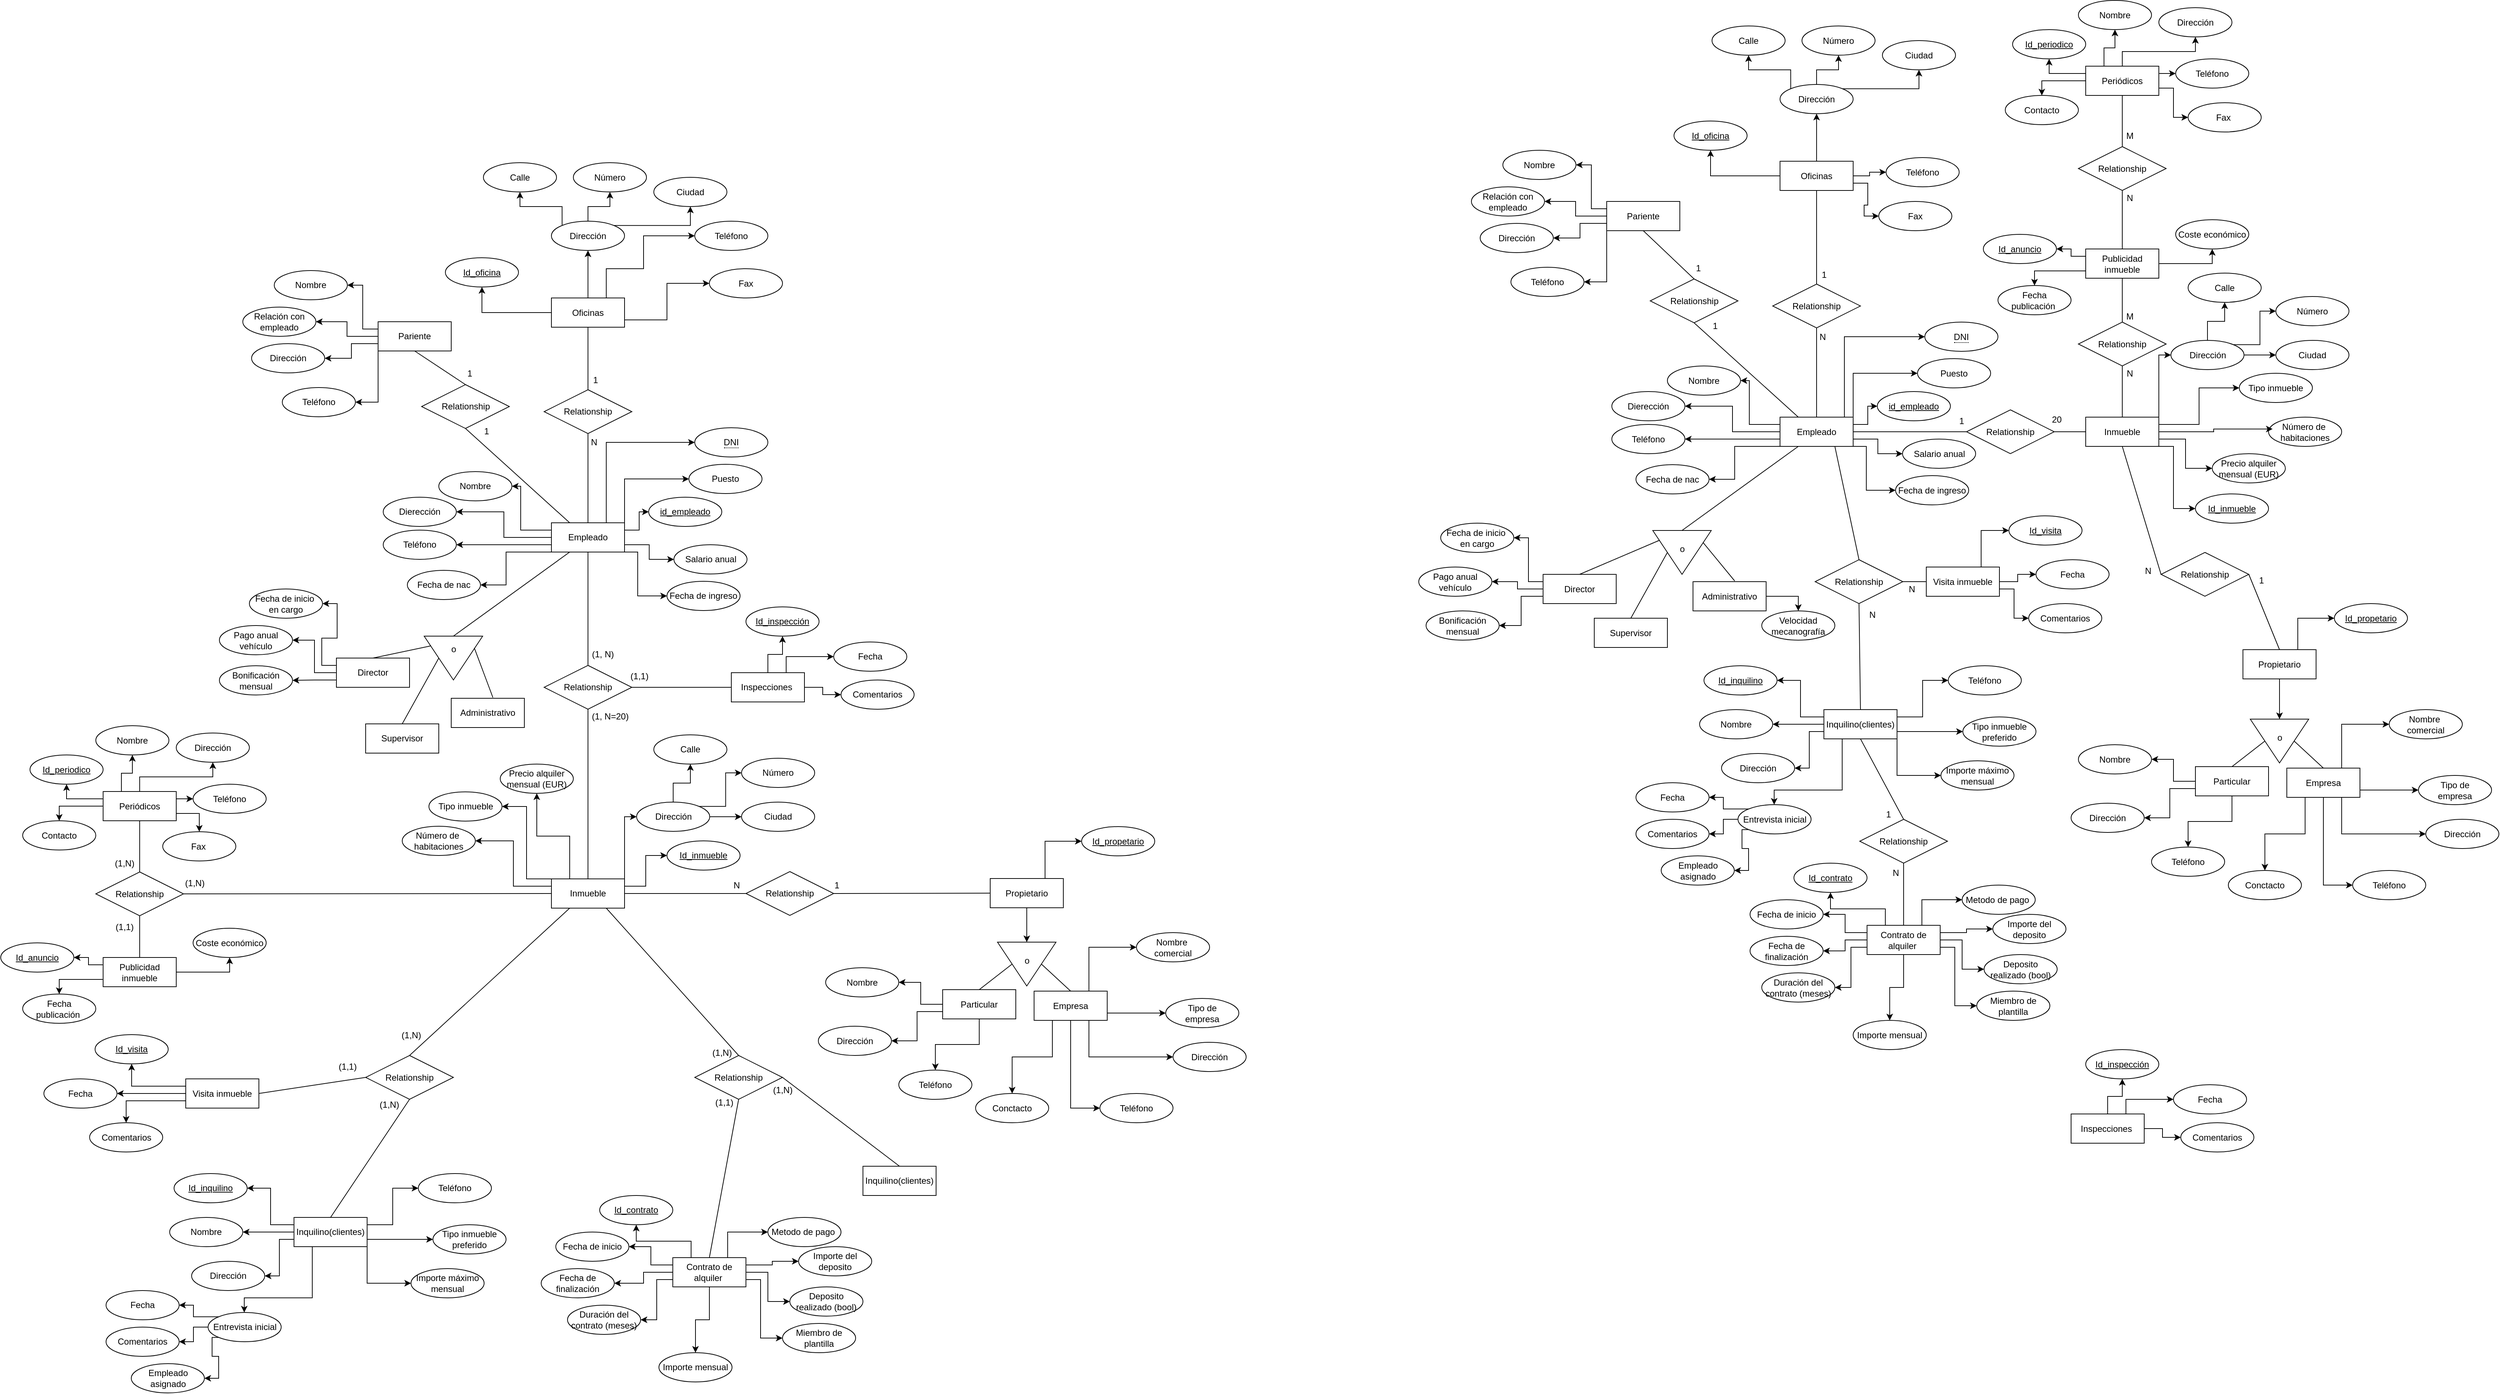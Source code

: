 <mxfile version="28.1.2">
  <diagram name="Página-1" id="LSABtN7aqw4RBNQ7D9AH">
    <mxGraphModel dx="8406" dy="4304" grid="1" gridSize="10" guides="1" tooltips="1" connect="1" arrows="1" fold="1" page="1" pageScale="1" pageWidth="827" pageHeight="1169" math="0" shadow="0">
      <root>
        <mxCell id="0" />
        <mxCell id="1" parent="0" />
        <mxCell id="G-8uH9gzmlZiW9w0FdUu-7" style="edgeStyle=orthogonalEdgeStyle;rounded=0;orthogonalLoop=1;jettySize=auto;html=1;exitX=0;exitY=0.5;exitDx=0;exitDy=0;entryX=0.5;entryY=1;entryDx=0;entryDy=0;" parent="1" source="G-8uH9gzmlZiW9w0FdUu-1" target="G-8uH9gzmlZiW9w0FdUu-2" edge="1">
          <mxGeometry relative="1" as="geometry" />
        </mxCell>
        <mxCell id="G-8uH9gzmlZiW9w0FdUu-9" style="edgeStyle=orthogonalEdgeStyle;rounded=0;orthogonalLoop=1;jettySize=auto;html=1;exitX=1;exitY=0.5;exitDx=0;exitDy=0;" parent="1" source="G-8uH9gzmlZiW9w0FdUu-1" target="G-8uH9gzmlZiW9w0FdUu-5" edge="1">
          <mxGeometry relative="1" as="geometry" />
        </mxCell>
        <mxCell id="G-8uH9gzmlZiW9w0FdUu-10" style="edgeStyle=orthogonalEdgeStyle;rounded=0;orthogonalLoop=1;jettySize=auto;html=1;exitX=1;exitY=0.75;exitDx=0;exitDy=0;entryX=0;entryY=0.5;entryDx=0;entryDy=0;" parent="1" source="G-8uH9gzmlZiW9w0FdUu-1" target="G-8uH9gzmlZiW9w0FdUu-6" edge="1">
          <mxGeometry relative="1" as="geometry" />
        </mxCell>
        <mxCell id="Zevtjedcd_cMiRLPSGi3-202" style="edgeStyle=orthogonalEdgeStyle;rounded=0;orthogonalLoop=1;jettySize=auto;html=1;exitX=0.5;exitY=0;exitDx=0;exitDy=0;entryX=0.5;entryY=1;entryDx=0;entryDy=0;" parent="1" source="G-8uH9gzmlZiW9w0FdUu-1" target="G-8uH9gzmlZiW9w0FdUu-4" edge="1">
          <mxGeometry relative="1" as="geometry" />
        </mxCell>
        <mxCell id="G-8uH9gzmlZiW9w0FdUu-1" value="Oficinas" style="whiteSpace=wrap;html=1;align=center;" parent="1" vertex="1">
          <mxGeometry x="714" y="-274.5" width="100" height="40" as="geometry" />
        </mxCell>
        <mxCell id="G-8uH9gzmlZiW9w0FdUu-2" value="Id_oficina" style="ellipse;whiteSpace=wrap;html=1;align=center;fontStyle=4;" parent="1" vertex="1">
          <mxGeometry x="569" y="-329.5" width="100" height="40" as="geometry" />
        </mxCell>
        <mxCell id="Zevtjedcd_cMiRLPSGi3-4" style="edgeStyle=orthogonalEdgeStyle;rounded=0;orthogonalLoop=1;jettySize=auto;html=1;exitX=0;exitY=0;exitDx=0;exitDy=0;entryX=0.5;entryY=1;entryDx=0;entryDy=0;" parent="1" source="G-8uH9gzmlZiW9w0FdUu-4" target="Zevtjedcd_cMiRLPSGi3-1" edge="1">
          <mxGeometry relative="1" as="geometry" />
        </mxCell>
        <mxCell id="Zevtjedcd_cMiRLPSGi3-5" style="edgeStyle=orthogonalEdgeStyle;rounded=0;orthogonalLoop=1;jettySize=auto;html=1;exitX=0.5;exitY=0;exitDx=0;exitDy=0;entryX=0.5;entryY=1;entryDx=0;entryDy=0;" parent="1" source="G-8uH9gzmlZiW9w0FdUu-4" target="Zevtjedcd_cMiRLPSGi3-3" edge="1">
          <mxGeometry relative="1" as="geometry" />
        </mxCell>
        <mxCell id="Zevtjedcd_cMiRLPSGi3-6" style="edgeStyle=orthogonalEdgeStyle;rounded=0;orthogonalLoop=1;jettySize=auto;html=1;exitX=1;exitY=0;exitDx=0;exitDy=0;entryX=0.5;entryY=1;entryDx=0;entryDy=0;" parent="1" source="G-8uH9gzmlZiW9w0FdUu-4" target="Zevtjedcd_cMiRLPSGi3-2" edge="1">
          <mxGeometry relative="1" as="geometry" />
        </mxCell>
        <mxCell id="G-8uH9gzmlZiW9w0FdUu-4" value="Dirección" style="ellipse;whiteSpace=wrap;html=1;align=center;" parent="1" vertex="1">
          <mxGeometry x="714" y="-379.5" width="100" height="40" as="geometry" />
        </mxCell>
        <mxCell id="G-8uH9gzmlZiW9w0FdUu-5" value="Teléfono" style="ellipse;whiteSpace=wrap;html=1;align=center;" parent="1" vertex="1">
          <mxGeometry x="859" y="-279.5" width="100" height="40" as="geometry" />
        </mxCell>
        <mxCell id="G-8uH9gzmlZiW9w0FdUu-6" value="Fax" style="ellipse;whiteSpace=wrap;html=1;align=center;" parent="1" vertex="1">
          <mxGeometry x="849" y="-219.5" width="100" height="40" as="geometry" />
        </mxCell>
        <mxCell id="G-8uH9gzmlZiW9w0FdUu-26" style="edgeStyle=orthogonalEdgeStyle;rounded=0;orthogonalLoop=1;jettySize=auto;html=1;exitX=0.75;exitY=0;exitDx=0;exitDy=0;entryX=0;entryY=0.5;entryDx=0;entryDy=0;" parent="1" source="G-8uH9gzmlZiW9w0FdUu-11" target="G-8uH9gzmlZiW9w0FdUu-24" edge="1">
          <mxGeometry relative="1" as="geometry">
            <Array as="points">
              <mxPoint x="802" y="75.5" />
              <mxPoint x="802" y="-34.5" />
            </Array>
          </mxGeometry>
        </mxCell>
        <mxCell id="G-8uH9gzmlZiW9w0FdUu-27" style="edgeStyle=orthogonalEdgeStyle;rounded=0;orthogonalLoop=1;jettySize=auto;html=1;exitX=1;exitY=0.25;exitDx=0;exitDy=0;entryX=0;entryY=0.5;entryDx=0;entryDy=0;" parent="1" source="G-8uH9gzmlZiW9w0FdUu-11" target="G-8uH9gzmlZiW9w0FdUu-14" edge="1">
          <mxGeometry relative="1" as="geometry">
            <Array as="points">
              <mxPoint x="814" y="15.5" />
            </Array>
          </mxGeometry>
        </mxCell>
        <mxCell id="G-8uH9gzmlZiW9w0FdUu-30" style="edgeStyle=orthogonalEdgeStyle;rounded=0;orthogonalLoop=1;jettySize=auto;html=1;exitX=0;exitY=0.25;exitDx=0;exitDy=0;entryX=1;entryY=0.5;entryDx=0;entryDy=0;" parent="1" source="G-8uH9gzmlZiW9w0FdUu-11" target="G-8uH9gzmlZiW9w0FdUu-22" edge="1">
          <mxGeometry relative="1" as="geometry">
            <Array as="points">
              <mxPoint x="672" y="85.5" />
              <mxPoint x="672" y="25.5" />
            </Array>
          </mxGeometry>
        </mxCell>
        <mxCell id="G-8uH9gzmlZiW9w0FdUu-31" style="edgeStyle=orthogonalEdgeStyle;rounded=0;orthogonalLoop=1;jettySize=auto;html=1;exitX=0;exitY=0.5;exitDx=0;exitDy=0;entryX=1;entryY=0.5;entryDx=0;entryDy=0;" parent="1" source="G-8uH9gzmlZiW9w0FdUu-11" target="G-8uH9gzmlZiW9w0FdUu-23" edge="1">
          <mxGeometry relative="1" as="geometry" />
        </mxCell>
        <mxCell id="G-8uH9gzmlZiW9w0FdUu-32" style="edgeStyle=orthogonalEdgeStyle;rounded=0;orthogonalLoop=1;jettySize=auto;html=1;exitX=0;exitY=0.75;exitDx=0;exitDy=0;entryX=1;entryY=0.5;entryDx=0;entryDy=0;" parent="1" source="G-8uH9gzmlZiW9w0FdUu-11" target="G-8uH9gzmlZiW9w0FdUu-17" edge="1">
          <mxGeometry relative="1" as="geometry" />
        </mxCell>
        <mxCell id="Zevtjedcd_cMiRLPSGi3-72" style="edgeStyle=orthogonalEdgeStyle;rounded=0;orthogonalLoop=1;jettySize=auto;html=1;exitX=1;exitY=0.75;exitDx=0;exitDy=0;entryX=0;entryY=0.5;entryDx=0;entryDy=0;" parent="1" source="G-8uH9gzmlZiW9w0FdUu-11" target="G-8uH9gzmlZiW9w0FdUu-15" edge="1">
          <mxGeometry relative="1" as="geometry" />
        </mxCell>
        <mxCell id="Zevtjedcd_cMiRLPSGi3-74" style="edgeStyle=orthogonalEdgeStyle;rounded=0;orthogonalLoop=1;jettySize=auto;html=1;exitX=1;exitY=1;exitDx=0;exitDy=0;entryX=0;entryY=0.5;entryDx=0;entryDy=0;" parent="1" source="G-8uH9gzmlZiW9w0FdUu-11" target="G-8uH9gzmlZiW9w0FdUu-16" edge="1">
          <mxGeometry relative="1" as="geometry">
            <Array as="points">
              <mxPoint x="832" y="115.5" />
              <mxPoint x="832" y="175.5" />
            </Array>
          </mxGeometry>
        </mxCell>
        <mxCell id="Zevtjedcd_cMiRLPSGi3-93" style="edgeStyle=orthogonalEdgeStyle;rounded=0;orthogonalLoop=1;jettySize=auto;html=1;exitX=0;exitY=1;exitDx=0;exitDy=0;entryX=1;entryY=0.5;entryDx=0;entryDy=0;" parent="1" source="G-8uH9gzmlZiW9w0FdUu-11" target="G-8uH9gzmlZiW9w0FdUu-18" edge="1">
          <mxGeometry relative="1" as="geometry">
            <Array as="points">
              <mxPoint x="652" y="115.5" />
              <mxPoint x="652" y="160.5" />
            </Array>
          </mxGeometry>
        </mxCell>
        <mxCell id="Zevtjedcd_cMiRLPSGi3-195" style="edgeStyle=orthogonalEdgeStyle;rounded=0;orthogonalLoop=1;jettySize=auto;html=1;exitX=1;exitY=0.25;exitDx=0;exitDy=0;entryX=0;entryY=0.5;entryDx=0;entryDy=0;" parent="1" source="G-8uH9gzmlZiW9w0FdUu-11" target="G-8uH9gzmlZiW9w0FdUu-12" edge="1">
          <mxGeometry relative="1" as="geometry" />
        </mxCell>
        <mxCell id="G-8uH9gzmlZiW9w0FdUu-11" value="Empleado" style="whiteSpace=wrap;html=1;align=center;" parent="1" vertex="1">
          <mxGeometry x="714" y="75.5" width="100" height="40" as="geometry" />
        </mxCell>
        <mxCell id="G-8uH9gzmlZiW9w0FdUu-12" value="id_empleado" style="ellipse;whiteSpace=wrap;html=1;align=center;fontStyle=4;" parent="1" vertex="1">
          <mxGeometry x="847" y="40.5" width="100" height="40" as="geometry" />
        </mxCell>
        <mxCell id="G-8uH9gzmlZiW9w0FdUu-14" value="Puesto" style="ellipse;whiteSpace=wrap;html=1;align=center;" parent="1" vertex="1">
          <mxGeometry x="902" y="-4.5" width="100" height="40" as="geometry" />
        </mxCell>
        <mxCell id="G-8uH9gzmlZiW9w0FdUu-15" value="Salario anual" style="ellipse;whiteSpace=wrap;html=1;align=center;" parent="1" vertex="1">
          <mxGeometry x="881.5" y="105.5" width="100" height="40" as="geometry" />
        </mxCell>
        <mxCell id="G-8uH9gzmlZiW9w0FdUu-16" value="Fecha de ingreso" style="ellipse;whiteSpace=wrap;html=1;align=center;" parent="1" vertex="1">
          <mxGeometry x="872" y="155.5" width="100" height="40" as="geometry" />
        </mxCell>
        <mxCell id="G-8uH9gzmlZiW9w0FdUu-17" value="Teléfono" style="ellipse;whiteSpace=wrap;html=1;align=center;" parent="1" vertex="1">
          <mxGeometry x="484" y="85.5" width="100" height="40" as="geometry" />
        </mxCell>
        <mxCell id="G-8uH9gzmlZiW9w0FdUu-18" value="Fecha de nac" style="ellipse;whiteSpace=wrap;html=1;align=center;" parent="1" vertex="1">
          <mxGeometry x="517" y="140.5" width="100" height="40" as="geometry" />
        </mxCell>
        <mxCell id="G-8uH9gzmlZiW9w0FdUu-22" value="Nombre" style="ellipse;whiteSpace=wrap;html=1;align=center;" parent="1" vertex="1">
          <mxGeometry x="560" y="5.5" width="100" height="40" as="geometry" />
        </mxCell>
        <mxCell id="G-8uH9gzmlZiW9w0FdUu-23" value="Dierección" style="ellipse;whiteSpace=wrap;html=1;align=center;" parent="1" vertex="1">
          <mxGeometry x="484" y="40.5" width="100" height="40" as="geometry" />
        </mxCell>
        <mxCell id="G-8uH9gzmlZiW9w0FdUu-24" value="&lt;span style=&quot;border-bottom-width: 1px; border-bottom-style: dotted; border-bottom-color: currentcolor;&quot;&gt;DNI&lt;/span&gt;" style="ellipse;whiteSpace=wrap;html=1;align=center;" parent="1" vertex="1">
          <mxGeometry x="912" y="-54.5" width="100" height="40" as="geometry" />
        </mxCell>
        <mxCell id="G-8uH9gzmlZiW9w0FdUu-34" value="" style="triangle;whiteSpace=wrap;html=1;rotation=90;" parent="1" vertex="1">
          <mxGeometry x="550" y="220.5" width="60" height="80" as="geometry" />
        </mxCell>
        <mxCell id="G-8uH9gzmlZiW9w0FdUu-47" style="edgeStyle=orthogonalEdgeStyle;rounded=0;orthogonalLoop=1;jettySize=auto;html=1;exitX=0;exitY=0.25;exitDx=0;exitDy=0;entryX=1;entryY=0.5;entryDx=0;entryDy=0;" parent="1" source="G-8uH9gzmlZiW9w0FdUu-36" target="G-8uH9gzmlZiW9w0FdUu-45" edge="1">
          <mxGeometry relative="1" as="geometry" />
        </mxCell>
        <mxCell id="G-8uH9gzmlZiW9w0FdUu-48" style="edgeStyle=orthogonalEdgeStyle;rounded=0;orthogonalLoop=1;jettySize=auto;html=1;exitX=0;exitY=0.5;exitDx=0;exitDy=0;entryX=1;entryY=0.5;entryDx=0;entryDy=0;" parent="1" source="G-8uH9gzmlZiW9w0FdUu-36" target="G-8uH9gzmlZiW9w0FdUu-44" edge="1">
          <mxGeometry relative="1" as="geometry" />
        </mxCell>
        <mxCell id="G-8uH9gzmlZiW9w0FdUu-49" style="edgeStyle=orthogonalEdgeStyle;rounded=0;orthogonalLoop=1;jettySize=auto;html=1;exitX=0;exitY=0.75;exitDx=0;exitDy=0;entryX=1;entryY=0.5;entryDx=0;entryDy=0;" parent="1" source="G-8uH9gzmlZiW9w0FdUu-36" target="G-8uH9gzmlZiW9w0FdUu-46" edge="1">
          <mxGeometry relative="1" as="geometry" />
        </mxCell>
        <mxCell id="G-8uH9gzmlZiW9w0FdUu-36" value="Director" style="whiteSpace=wrap;html=1;align=center;" parent="1" vertex="1">
          <mxGeometry x="390" y="290.5" width="100" height="40" as="geometry" />
        </mxCell>
        <mxCell id="G-8uH9gzmlZiW9w0FdUu-37" value="Supervisor" style="whiteSpace=wrap;html=1;align=center;" parent="1" vertex="1">
          <mxGeometry x="460" y="350.5" width="100" height="40" as="geometry" />
        </mxCell>
        <mxCell id="Zevtjedcd_cMiRLPSGi3-185" style="edgeStyle=orthogonalEdgeStyle;rounded=0;orthogonalLoop=1;jettySize=auto;html=1;exitX=1;exitY=0.5;exitDx=0;exitDy=0;" parent="1" source="G-8uH9gzmlZiW9w0FdUu-38" target="G-8uH9gzmlZiW9w0FdUu-50" edge="1">
          <mxGeometry relative="1" as="geometry" />
        </mxCell>
        <mxCell id="G-8uH9gzmlZiW9w0FdUu-38" value="Administrativo" style="whiteSpace=wrap;html=1;align=center;" parent="1" vertex="1">
          <mxGeometry x="595" y="300.5" width="100" height="40" as="geometry" />
        </mxCell>
        <mxCell id="G-8uH9gzmlZiW9w0FdUu-39" value="" style="endArrow=none;html=1;rounded=0;exitX=0.5;exitY=0;exitDx=0;exitDy=0;entryX=0.221;entryY=0.881;entryDx=0;entryDy=0;entryPerimeter=0;" parent="1" source="G-8uH9gzmlZiW9w0FdUu-36" target="G-8uH9gzmlZiW9w0FdUu-34" edge="1">
          <mxGeometry relative="1" as="geometry">
            <mxPoint x="530" y="320.5" as="sourcePoint" />
            <mxPoint x="690" y="320.5" as="targetPoint" />
          </mxGeometry>
        </mxCell>
        <mxCell id="G-8uH9gzmlZiW9w0FdUu-40" value="" style="endArrow=none;html=1;rounded=0;entryX=0.57;entryY=-0.025;entryDx=0;entryDy=0;entryPerimeter=0;exitX=0.271;exitY=0.142;exitDx=0;exitDy=0;exitPerimeter=0;" parent="1" source="G-8uH9gzmlZiW9w0FdUu-34" target="G-8uH9gzmlZiW9w0FdUu-38" edge="1">
          <mxGeometry relative="1" as="geometry">
            <mxPoint x="530" y="320.5" as="sourcePoint" />
            <mxPoint x="690" y="320.5" as="targetPoint" />
          </mxGeometry>
        </mxCell>
        <mxCell id="G-8uH9gzmlZiW9w0FdUu-41" value="" style="endArrow=none;html=1;rounded=0;exitX=0.5;exitY=0;exitDx=0;exitDy=0;entryX=0.5;entryY=1;entryDx=0;entryDy=0;" parent="1" source="G-8uH9gzmlZiW9w0FdUu-37" target="G-8uH9gzmlZiW9w0FdUu-34" edge="1">
          <mxGeometry relative="1" as="geometry">
            <mxPoint x="480" y="375.5" as="sourcePoint" />
            <mxPoint x="640" y="375.5" as="targetPoint" />
          </mxGeometry>
        </mxCell>
        <mxCell id="G-8uH9gzmlZiW9w0FdUu-44" value="Pago anual&lt;div&gt;vehículo&lt;/div&gt;" style="ellipse;whiteSpace=wrap;html=1;align=center;" parent="1" vertex="1">
          <mxGeometry x="220" y="280.5" width="100" height="40" as="geometry" />
        </mxCell>
        <mxCell id="G-8uH9gzmlZiW9w0FdUu-45" value="Fecha de inicio&amp;nbsp;&lt;div&gt;en cargo&lt;/div&gt;" style="ellipse;whiteSpace=wrap;html=1;align=center;" parent="1" vertex="1">
          <mxGeometry x="250" y="220.5" width="100" height="40" as="geometry" />
        </mxCell>
        <mxCell id="G-8uH9gzmlZiW9w0FdUu-46" value="Bonificación&lt;div&gt;mensual&lt;/div&gt;" style="ellipse;whiteSpace=wrap;html=1;align=center;" parent="1" vertex="1">
          <mxGeometry x="230" y="340.5" width="100" height="40" as="geometry" />
        </mxCell>
        <mxCell id="G-8uH9gzmlZiW9w0FdUu-50" value="Velocidad&lt;div&gt;mecanografía&lt;/div&gt;" style="ellipse;whiteSpace=wrap;html=1;align=center;" parent="1" vertex="1">
          <mxGeometry x="689" y="340.5" width="100" height="40" as="geometry" />
        </mxCell>
        <mxCell id="Zevtjedcd_cMiRLPSGi3-196" style="edgeStyle=orthogonalEdgeStyle;rounded=0;orthogonalLoop=1;jettySize=auto;html=1;exitX=0;exitY=0.25;exitDx=0;exitDy=0;entryX=1;entryY=0.5;entryDx=0;entryDy=0;" parent="1" source="G-8uH9gzmlZiW9w0FdUu-52" target="G-8uH9gzmlZiW9w0FdUu-56" edge="1">
          <mxGeometry relative="1" as="geometry" />
        </mxCell>
        <mxCell id="Zevtjedcd_cMiRLPSGi3-197" style="edgeStyle=orthogonalEdgeStyle;rounded=0;orthogonalLoop=1;jettySize=auto;html=1;exitX=0;exitY=0.5;exitDx=0;exitDy=0;entryX=1;entryY=0.5;entryDx=0;entryDy=0;" parent="1" source="G-8uH9gzmlZiW9w0FdUu-52" target="G-8uH9gzmlZiW9w0FdUu-58" edge="1">
          <mxGeometry relative="1" as="geometry" />
        </mxCell>
        <mxCell id="Zevtjedcd_cMiRLPSGi3-198" style="edgeStyle=orthogonalEdgeStyle;rounded=0;orthogonalLoop=1;jettySize=auto;html=1;exitX=0;exitY=0.75;exitDx=0;exitDy=0;entryX=1;entryY=0.5;entryDx=0;entryDy=0;" parent="1" source="G-8uH9gzmlZiW9w0FdUu-52" target="G-8uH9gzmlZiW9w0FdUu-54" edge="1">
          <mxGeometry relative="1" as="geometry" />
        </mxCell>
        <mxCell id="Zevtjedcd_cMiRLPSGi3-199" style="edgeStyle=orthogonalEdgeStyle;rounded=0;orthogonalLoop=1;jettySize=auto;html=1;exitX=0;exitY=1;exitDx=0;exitDy=0;entryX=1;entryY=0.5;entryDx=0;entryDy=0;" parent="1" source="G-8uH9gzmlZiW9w0FdUu-52" target="G-8uH9gzmlZiW9w0FdUu-55" edge="1">
          <mxGeometry relative="1" as="geometry" />
        </mxCell>
        <mxCell id="G-8uH9gzmlZiW9w0FdUu-52" value="Pariente" style="whiteSpace=wrap;html=1;align=center;" parent="1" vertex="1">
          <mxGeometry x="477" y="-219.5" width="100" height="40" as="geometry" />
        </mxCell>
        <mxCell id="G-8uH9gzmlZiW9w0FdUu-54" value="Dirección" style="ellipse;whiteSpace=wrap;html=1;align=center;" parent="1" vertex="1">
          <mxGeometry x="304" y="-189.5" width="100" height="40" as="geometry" />
        </mxCell>
        <mxCell id="G-8uH9gzmlZiW9w0FdUu-55" value="Teléfono" style="ellipse;whiteSpace=wrap;html=1;align=center;" parent="1" vertex="1">
          <mxGeometry x="346" y="-129.5" width="100" height="40" as="geometry" />
        </mxCell>
        <mxCell id="G-8uH9gzmlZiW9w0FdUu-56" value="Nombre" style="ellipse;whiteSpace=wrap;html=1;align=center;" parent="1" vertex="1">
          <mxGeometry x="335" y="-289.5" width="100" height="40" as="geometry" />
        </mxCell>
        <mxCell id="G-8uH9gzmlZiW9w0FdUu-58" value="Relación con&lt;div&gt;empleado&lt;/div&gt;" style="ellipse;whiteSpace=wrap;html=1;align=center;" parent="1" vertex="1">
          <mxGeometry x="292" y="-239.5" width="100" height="40" as="geometry" />
        </mxCell>
        <mxCell id="G-8uH9gzmlZiW9w0FdUu-65" value="Relationship" style="shape=rhombus;perimeter=rhombusPerimeter;whiteSpace=wrap;html=1;align=center;" parent="1" vertex="1">
          <mxGeometry x="536.5" y="-113.5" width="120" height="60" as="geometry" />
        </mxCell>
        <mxCell id="G-8uH9gzmlZiW9w0FdUu-74" style="edgeStyle=orthogonalEdgeStyle;rounded=0;orthogonalLoop=1;jettySize=auto;html=1;exitX=0;exitY=0.5;exitDx=0;exitDy=0;entryX=1;entryY=0.5;entryDx=0;entryDy=0;" parent="1" source="G-8uH9gzmlZiW9w0FdUu-78" target="G-8uH9gzmlZiW9w0FdUu-82" edge="1">
          <mxGeometry relative="1" as="geometry" />
        </mxCell>
        <mxCell id="G-8uH9gzmlZiW9w0FdUu-75" style="edgeStyle=orthogonalEdgeStyle;rounded=0;orthogonalLoop=1;jettySize=auto;html=1;exitX=0;exitY=0.75;exitDx=0;exitDy=0;entryX=1;entryY=0.5;entryDx=0;entryDy=0;" parent="1" source="G-8uH9gzmlZiW9w0FdUu-78" target="G-8uH9gzmlZiW9w0FdUu-83" edge="1">
          <mxGeometry relative="1" as="geometry" />
        </mxCell>
        <mxCell id="G-8uH9gzmlZiW9w0FdUu-77" style="edgeStyle=orthogonalEdgeStyle;rounded=0;orthogonalLoop=1;jettySize=auto;html=1;exitX=1;exitY=0.75;exitDx=0;exitDy=0;entryX=0;entryY=0.5;entryDx=0;entryDy=0;" parent="1" source="G-8uH9gzmlZiW9w0FdUu-78" target="G-8uH9gzmlZiW9w0FdUu-81" edge="1">
          <mxGeometry relative="1" as="geometry" />
        </mxCell>
        <mxCell id="G-8uH9gzmlZiW9w0FdUu-123" style="edgeStyle=orthogonalEdgeStyle;rounded=0;orthogonalLoop=1;jettySize=auto;html=1;exitX=1;exitY=0.25;exitDx=0;exitDy=0;entryX=0;entryY=0.5;entryDx=0;entryDy=0;" parent="1" source="G-8uH9gzmlZiW9w0FdUu-78" target="G-8uH9gzmlZiW9w0FdUu-80" edge="1">
          <mxGeometry relative="1" as="geometry" />
        </mxCell>
        <mxCell id="G-8uH9gzmlZiW9w0FdUu-125" style="edgeStyle=orthogonalEdgeStyle;rounded=0;orthogonalLoop=1;jettySize=auto;html=1;exitX=1;exitY=1;exitDx=0;exitDy=0;entryX=0;entryY=0.5;entryDx=0;entryDy=0;" parent="1" source="G-8uH9gzmlZiW9w0FdUu-78" target="G-8uH9gzmlZiW9w0FdUu-124" edge="1">
          <mxGeometry relative="1" as="geometry" />
        </mxCell>
        <mxCell id="Zevtjedcd_cMiRLPSGi3-84" style="edgeStyle=orthogonalEdgeStyle;rounded=0;orthogonalLoop=1;jettySize=auto;html=1;exitX=0;exitY=0.25;exitDx=0;exitDy=0;entryX=1;entryY=0.5;entryDx=0;entryDy=0;" parent="1" source="G-8uH9gzmlZiW9w0FdUu-78" target="G-8uH9gzmlZiW9w0FdUu-79" edge="1">
          <mxGeometry relative="1" as="geometry" />
        </mxCell>
        <mxCell id="Zevtjedcd_cMiRLPSGi3-177" style="edgeStyle=orthogonalEdgeStyle;rounded=0;orthogonalLoop=1;jettySize=auto;html=1;exitX=0.25;exitY=1;exitDx=0;exitDy=0;" parent="1" source="G-8uH9gzmlZiW9w0FdUu-78" target="Zevtjedcd_cMiRLPSGi3-50" edge="1">
          <mxGeometry relative="1" as="geometry">
            <Array as="points">
              <mxPoint x="799" y="585.5" />
              <mxPoint x="706" y="585.5" />
            </Array>
          </mxGeometry>
        </mxCell>
        <mxCell id="G-8uH9gzmlZiW9w0FdUu-78" value="Inquilino(clientes)" style="whiteSpace=wrap;html=1;align=center;" parent="1" vertex="1">
          <mxGeometry x="774" y="475.5" width="100" height="40" as="geometry" />
        </mxCell>
        <mxCell id="G-8uH9gzmlZiW9w0FdUu-79" value="Id_inquilino" style="ellipse;whiteSpace=wrap;html=1;align=center;fontStyle=4;" parent="1" vertex="1">
          <mxGeometry x="610" y="415.5" width="100" height="40" as="geometry" />
        </mxCell>
        <mxCell id="G-8uH9gzmlZiW9w0FdUu-80" value="Teléfono" style="ellipse;whiteSpace=wrap;html=1;align=center;" parent="1" vertex="1">
          <mxGeometry x="944" y="415.5" width="100" height="40" as="geometry" />
        </mxCell>
        <mxCell id="G-8uH9gzmlZiW9w0FdUu-81" value="Tipo inmueble&lt;div&gt;preferido&lt;/div&gt;" style="ellipse;whiteSpace=wrap;html=1;align=center;" parent="1" vertex="1">
          <mxGeometry x="964" y="485.5" width="100" height="40" as="geometry" />
        </mxCell>
        <mxCell id="G-8uH9gzmlZiW9w0FdUu-82" value="Nombre" style="ellipse;whiteSpace=wrap;html=1;align=center;" parent="1" vertex="1">
          <mxGeometry x="604" y="475.5" width="100" height="40" as="geometry" />
        </mxCell>
        <mxCell id="G-8uH9gzmlZiW9w0FdUu-83" value="Dirección" style="ellipse;whiteSpace=wrap;html=1;align=center;" parent="1" vertex="1">
          <mxGeometry x="634" y="535.5" width="100" height="40" as="geometry" />
        </mxCell>
        <mxCell id="G-8uH9gzmlZiW9w0FdUu-84" value="o" style="text;html=1;align=center;verticalAlign=middle;resizable=0;points=[];autosize=1;strokeColor=none;fillColor=none;" parent="1" vertex="1">
          <mxGeometry x="565" y="240.5" width="30" height="30" as="geometry" />
        </mxCell>
        <mxCell id="G-8uH9gzmlZiW9w0FdUu-91" style="edgeStyle=orthogonalEdgeStyle;rounded=0;orthogonalLoop=1;jettySize=auto;html=1;exitX=0.5;exitY=1;exitDx=0;exitDy=0;entryX=0;entryY=0.5;entryDx=0;entryDy=0;" parent="1" source="G-8uH9gzmlZiW9w0FdUu-85" target="G-8uH9gzmlZiW9w0FdUu-88" edge="1">
          <mxGeometry relative="1" as="geometry" />
        </mxCell>
        <mxCell id="Zevtjedcd_cMiRLPSGi3-211" style="edgeStyle=orthogonalEdgeStyle;rounded=0;orthogonalLoop=1;jettySize=auto;html=1;exitX=0.75;exitY=0;exitDx=0;exitDy=0;entryX=0;entryY=0.5;entryDx=0;entryDy=0;" parent="1" source="G-8uH9gzmlZiW9w0FdUu-85" target="G-8uH9gzmlZiW9w0FdUu-86" edge="1">
          <mxGeometry relative="1" as="geometry" />
        </mxCell>
        <mxCell id="G-8uH9gzmlZiW9w0FdUu-85" value="Propietario" style="whiteSpace=wrap;html=1;align=center;" parent="1" vertex="1">
          <mxGeometry x="1347" y="393.5" width="100" height="40" as="geometry" />
        </mxCell>
        <mxCell id="G-8uH9gzmlZiW9w0FdUu-86" value="Id_propetario" style="ellipse;whiteSpace=wrap;html=1;align=center;fontStyle=4;" parent="1" vertex="1">
          <mxGeometry x="1472" y="330.5" width="100" height="40" as="geometry" />
        </mxCell>
        <mxCell id="G-8uH9gzmlZiW9w0FdUu-88" value="" style="triangle;whiteSpace=wrap;html=1;rotation=90;" parent="1" vertex="1">
          <mxGeometry x="1367" y="478.5" width="60" height="80" as="geometry" />
        </mxCell>
        <mxCell id="G-8uH9gzmlZiW9w0FdUu-89" value="o" style="text;html=1;align=center;verticalAlign=middle;resizable=0;points=[];autosize=1;strokeColor=none;fillColor=none;" parent="1" vertex="1">
          <mxGeometry x="1382" y="498.5" width="30" height="30" as="geometry" />
        </mxCell>
        <mxCell id="G-8uH9gzmlZiW9w0FdUu-105" style="edgeStyle=orthogonalEdgeStyle;rounded=0;orthogonalLoop=1;jettySize=auto;html=1;exitX=0;exitY=0.5;exitDx=0;exitDy=0;entryX=1;entryY=0.5;entryDx=0;entryDy=0;" parent="1" source="G-8uH9gzmlZiW9w0FdUu-92" target="G-8uH9gzmlZiW9w0FdUu-98" edge="1">
          <mxGeometry relative="1" as="geometry" />
        </mxCell>
        <mxCell id="G-8uH9gzmlZiW9w0FdUu-107" style="edgeStyle=orthogonalEdgeStyle;rounded=0;orthogonalLoop=1;jettySize=auto;html=1;exitX=0.5;exitY=1;exitDx=0;exitDy=0;entryX=0.5;entryY=0;entryDx=0;entryDy=0;" parent="1" source="G-8uH9gzmlZiW9w0FdUu-92" target="G-8uH9gzmlZiW9w0FdUu-100" edge="1">
          <mxGeometry relative="1" as="geometry" />
        </mxCell>
        <mxCell id="G-8uH9gzmlZiW9w0FdUu-112" style="edgeStyle=orthogonalEdgeStyle;rounded=0;orthogonalLoop=1;jettySize=auto;html=1;exitX=0;exitY=0.75;exitDx=0;exitDy=0;entryX=1;entryY=0.5;entryDx=0;entryDy=0;" parent="1" source="G-8uH9gzmlZiW9w0FdUu-92" target="G-8uH9gzmlZiW9w0FdUu-99" edge="1">
          <mxGeometry relative="1" as="geometry" />
        </mxCell>
        <mxCell id="G-8uH9gzmlZiW9w0FdUu-92" value="Particular" style="whiteSpace=wrap;html=1;align=center;" parent="1" vertex="1">
          <mxGeometry x="1282" y="553.5" width="100" height="40" as="geometry" />
        </mxCell>
        <mxCell id="G-8uH9gzmlZiW9w0FdUu-113" style="edgeStyle=orthogonalEdgeStyle;rounded=0;orthogonalLoop=1;jettySize=auto;html=1;exitX=0.25;exitY=1;exitDx=0;exitDy=0;entryX=0.5;entryY=0;entryDx=0;entryDy=0;" parent="1" source="G-8uH9gzmlZiW9w0FdUu-93" target="G-8uH9gzmlZiW9w0FdUu-111" edge="1">
          <mxGeometry relative="1" as="geometry" />
        </mxCell>
        <mxCell id="G-8uH9gzmlZiW9w0FdUu-117" style="edgeStyle=orthogonalEdgeStyle;rounded=0;orthogonalLoop=1;jettySize=auto;html=1;exitX=0.75;exitY=1;exitDx=0;exitDy=0;entryX=0;entryY=0.5;entryDx=0;entryDy=0;" parent="1" source="G-8uH9gzmlZiW9w0FdUu-93" target="G-8uH9gzmlZiW9w0FdUu-104" edge="1">
          <mxGeometry relative="1" as="geometry" />
        </mxCell>
        <mxCell id="G-8uH9gzmlZiW9w0FdUu-119" style="edgeStyle=orthogonalEdgeStyle;rounded=0;orthogonalLoop=1;jettySize=auto;html=1;exitX=1;exitY=0.75;exitDx=0;exitDy=0;entryX=0;entryY=0.5;entryDx=0;entryDy=0;" parent="1" source="G-8uH9gzmlZiW9w0FdUu-93" target="G-8uH9gzmlZiW9w0FdUu-103" edge="1">
          <mxGeometry relative="1" as="geometry" />
        </mxCell>
        <mxCell id="G-8uH9gzmlZiW9w0FdUu-120" style="edgeStyle=orthogonalEdgeStyle;rounded=0;orthogonalLoop=1;jettySize=auto;html=1;exitX=0.75;exitY=0;exitDx=0;exitDy=0;entryX=0;entryY=0.5;entryDx=0;entryDy=0;" parent="1" source="G-8uH9gzmlZiW9w0FdUu-93" target="G-8uH9gzmlZiW9w0FdUu-102" edge="1">
          <mxGeometry relative="1" as="geometry" />
        </mxCell>
        <mxCell id="Zevtjedcd_cMiRLPSGi3-49" style="edgeStyle=orthogonalEdgeStyle;rounded=0;orthogonalLoop=1;jettySize=auto;html=1;exitX=0.5;exitY=1;exitDx=0;exitDy=0;entryX=0;entryY=0.5;entryDx=0;entryDy=0;" parent="1" source="G-8uH9gzmlZiW9w0FdUu-93" target="G-8uH9gzmlZiW9w0FdUu-109" edge="1">
          <mxGeometry relative="1" as="geometry" />
        </mxCell>
        <mxCell id="G-8uH9gzmlZiW9w0FdUu-93" value="Empresa" style="whiteSpace=wrap;html=1;align=center;" parent="1" vertex="1">
          <mxGeometry x="1407" y="555.5" width="100" height="40" as="geometry" />
        </mxCell>
        <mxCell id="G-8uH9gzmlZiW9w0FdUu-95" value="" style="endArrow=none;html=1;rounded=0;exitX=0.5;exitY=0;exitDx=0;exitDy=0;entryX=0.5;entryY=1;entryDx=0;entryDy=0;" parent="1" source="G-8uH9gzmlZiW9w0FdUu-92" target="G-8uH9gzmlZiW9w0FdUu-88" edge="1">
          <mxGeometry relative="1" as="geometry">
            <mxPoint x="1527" y="513.5" as="sourcePoint" />
            <mxPoint x="1687" y="513.5" as="targetPoint" />
          </mxGeometry>
        </mxCell>
        <mxCell id="G-8uH9gzmlZiW9w0FdUu-97" value="" style="endArrow=none;html=1;rounded=0;exitX=0.5;exitY=0;exitDx=0;exitDy=0;entryX=0.5;entryY=0;entryDx=0;entryDy=0;" parent="1" source="G-8uH9gzmlZiW9w0FdUu-88" target="G-8uH9gzmlZiW9w0FdUu-93" edge="1">
          <mxGeometry relative="1" as="geometry">
            <mxPoint x="1527" y="513.5" as="sourcePoint" />
            <mxPoint x="1687" y="513.5" as="targetPoint" />
          </mxGeometry>
        </mxCell>
        <mxCell id="G-8uH9gzmlZiW9w0FdUu-98" value="Nombre" style="ellipse;whiteSpace=wrap;html=1;align=center;" parent="1" vertex="1">
          <mxGeometry x="1122" y="523.5" width="100" height="40" as="geometry" />
        </mxCell>
        <mxCell id="G-8uH9gzmlZiW9w0FdUu-99" value="Dirección" style="ellipse;whiteSpace=wrap;html=1;align=center;" parent="1" vertex="1">
          <mxGeometry x="1112" y="603.5" width="100" height="40" as="geometry" />
        </mxCell>
        <mxCell id="G-8uH9gzmlZiW9w0FdUu-100" value="Teléfono" style="ellipse;whiteSpace=wrap;html=1;align=center;" parent="1" vertex="1">
          <mxGeometry x="1222" y="663.5" width="100" height="40" as="geometry" />
        </mxCell>
        <mxCell id="G-8uH9gzmlZiW9w0FdUu-102" value="Nombre&amp;nbsp;&lt;div&gt;comercial&lt;/div&gt;" style="ellipse;whiteSpace=wrap;html=1;align=center;" parent="1" vertex="1">
          <mxGeometry x="1547" y="475.5" width="100" height="40" as="geometry" />
        </mxCell>
        <mxCell id="G-8uH9gzmlZiW9w0FdUu-103" value="Tipo de&lt;div&gt;empresa&lt;/div&gt;" style="ellipse;whiteSpace=wrap;html=1;align=center;" parent="1" vertex="1">
          <mxGeometry x="1587" y="565.5" width="100" height="40" as="geometry" />
        </mxCell>
        <mxCell id="G-8uH9gzmlZiW9w0FdUu-104" value="Dirección" style="ellipse;whiteSpace=wrap;html=1;align=center;" parent="1" vertex="1">
          <mxGeometry x="1597" y="625.5" width="100" height="40" as="geometry" />
        </mxCell>
        <mxCell id="G-8uH9gzmlZiW9w0FdUu-109" value="Teléfono" style="ellipse;whiteSpace=wrap;html=1;align=center;" parent="1" vertex="1">
          <mxGeometry x="1497" y="695.5" width="100" height="40" as="geometry" />
        </mxCell>
        <mxCell id="G-8uH9gzmlZiW9w0FdUu-111" value="Conctacto" style="ellipse;whiteSpace=wrap;html=1;align=center;" parent="1" vertex="1">
          <mxGeometry x="1327" y="695.5" width="100" height="40" as="geometry" />
        </mxCell>
        <mxCell id="G-8uH9gzmlZiW9w0FdUu-121" value="" style="endArrow=none;html=1;rounded=0;entryX=0.5;entryY=1;entryDx=0;entryDy=0;exitX=0.25;exitY=0;exitDx=0;exitDy=0;" parent="1" source="G-8uH9gzmlZiW9w0FdUu-11" target="G-8uH9gzmlZiW9w0FdUu-65" edge="1">
          <mxGeometry relative="1" as="geometry">
            <mxPoint x="582" y="-34.5" as="sourcePoint" />
            <mxPoint x="742" y="-34.5" as="targetPoint" />
          </mxGeometry>
        </mxCell>
        <mxCell id="G-8uH9gzmlZiW9w0FdUu-122" value="" style="endArrow=none;html=1;rounded=0;entryX=0.5;entryY=1;entryDx=0;entryDy=0;exitX=0.5;exitY=0;exitDx=0;exitDy=0;" parent="1" source="G-8uH9gzmlZiW9w0FdUu-65" target="G-8uH9gzmlZiW9w0FdUu-52" edge="1">
          <mxGeometry relative="1" as="geometry">
            <mxPoint x="582" y="-34.5" as="sourcePoint" />
            <mxPoint x="742" y="-34.5" as="targetPoint" />
          </mxGeometry>
        </mxCell>
        <mxCell id="G-8uH9gzmlZiW9w0FdUu-124" value="Importe máximo&lt;div&gt;mensual&lt;/div&gt;" style="ellipse;whiteSpace=wrap;html=1;align=center;" parent="1" vertex="1">
          <mxGeometry x="934" y="545.5" width="100" height="40" as="geometry" />
        </mxCell>
        <mxCell id="Zevtjedcd_cMiRLPSGi3-1" value="Calle" style="ellipse;whiteSpace=wrap;html=1;align=center;" parent="1" vertex="1">
          <mxGeometry x="621" y="-459.5" width="100" height="40" as="geometry" />
        </mxCell>
        <mxCell id="Zevtjedcd_cMiRLPSGi3-2" value="Ciudad" style="ellipse;whiteSpace=wrap;html=1;align=center;" parent="1" vertex="1">
          <mxGeometry x="854" y="-439.5" width="100" height="40" as="geometry" />
        </mxCell>
        <mxCell id="Zevtjedcd_cMiRLPSGi3-3" value="Número" style="ellipse;whiteSpace=wrap;html=1;align=center;" parent="1" vertex="1">
          <mxGeometry x="744" y="-459.5" width="100" height="40" as="geometry" />
        </mxCell>
        <mxCell id="Zevtjedcd_cMiRLPSGi3-7" value="1" style="text;html=1;align=center;verticalAlign=middle;resizable=0;points=[];autosize=1;strokeColor=none;fillColor=none;" parent="1" vertex="1">
          <mxGeometry x="610" y="-64.5" width="30" height="30" as="geometry" />
        </mxCell>
        <mxCell id="Zevtjedcd_cMiRLPSGi3-8" value="1" style="text;html=1;align=center;verticalAlign=middle;resizable=0;points=[];autosize=1;strokeColor=none;fillColor=none;" parent="1" vertex="1">
          <mxGeometry x="586.5" y="-143.5" width="30" height="30" as="geometry" />
        </mxCell>
        <mxCell id="Zevtjedcd_cMiRLPSGi3-43" style="edgeStyle=orthogonalEdgeStyle;rounded=0;orthogonalLoop=1;jettySize=auto;html=1;exitX=1;exitY=0.25;exitDx=0;exitDy=0;entryX=0;entryY=0.5;entryDx=0;entryDy=0;" parent="1" source="Zevtjedcd_cMiRLPSGi3-15" target="Zevtjedcd_cMiRLPSGi3-18" edge="1">
          <mxGeometry relative="1" as="geometry" />
        </mxCell>
        <mxCell id="Zevtjedcd_cMiRLPSGi3-44" style="edgeStyle=orthogonalEdgeStyle;rounded=0;orthogonalLoop=1;jettySize=auto;html=1;exitX=1;exitY=0.75;exitDx=0;exitDy=0;entryX=0;entryY=0.5;entryDx=0;entryDy=0;" parent="1" source="Zevtjedcd_cMiRLPSGi3-15" target="Zevtjedcd_cMiRLPSGi3-19" edge="1">
          <mxGeometry relative="1" as="geometry" />
        </mxCell>
        <mxCell id="Zevtjedcd_cMiRLPSGi3-206" style="edgeStyle=orthogonalEdgeStyle;rounded=0;orthogonalLoop=1;jettySize=auto;html=1;exitX=0.75;exitY=0;exitDx=0;exitDy=0;entryX=0;entryY=0.5;entryDx=0;entryDy=0;" parent="1" source="Zevtjedcd_cMiRLPSGi3-15" target="Zevtjedcd_cMiRLPSGi3-25" edge="1">
          <mxGeometry relative="1" as="geometry">
            <Array as="points">
              <mxPoint x="1232" y="75.5" />
              <mxPoint x="1232" y="-9.5" />
            </Array>
          </mxGeometry>
        </mxCell>
        <mxCell id="Zevtjedcd_cMiRLPSGi3-207" style="edgeStyle=orthogonalEdgeStyle;rounded=0;orthogonalLoop=1;jettySize=auto;html=1;exitX=1;exitY=1;exitDx=0;exitDy=0;entryX=0;entryY=0.5;entryDx=0;entryDy=0;" parent="1" source="Zevtjedcd_cMiRLPSGi3-15" target="Zevtjedcd_cMiRLPSGi3-103" edge="1">
          <mxGeometry relative="1" as="geometry">
            <Array as="points">
              <mxPoint x="1252" y="115.5" />
              <mxPoint x="1252" y="200.5" />
            </Array>
          </mxGeometry>
        </mxCell>
        <mxCell id="Zevtjedcd_cMiRLPSGi3-15" value="Inmueble" style="whiteSpace=wrap;html=1;align=center;" parent="1" vertex="1">
          <mxGeometry x="1132" y="75.5" width="100" height="40" as="geometry" />
        </mxCell>
        <mxCell id="Zevtjedcd_cMiRLPSGi3-18" value="Tipo inmueble" style="ellipse;whiteSpace=wrap;html=1;align=center;" parent="1" vertex="1">
          <mxGeometry x="1342" y="15.5" width="100" height="40" as="geometry" />
        </mxCell>
        <mxCell id="Zevtjedcd_cMiRLPSGi3-19" value="Precio alquiler&lt;div&gt;mensual (EUR)&lt;/div&gt;" style="ellipse;whiteSpace=wrap;html=1;align=center;" parent="1" vertex="1">
          <mxGeometry x="1305" y="125.5" width="100" height="40" as="geometry" />
        </mxCell>
        <mxCell id="Zevtjedcd_cMiRLPSGi3-21" value="Número de&amp;nbsp;&lt;div&gt;habitaciones&lt;/div&gt;" style="ellipse;whiteSpace=wrap;html=1;align=center;" parent="1" vertex="1">
          <mxGeometry x="1382" y="75.5" width="100" height="40" as="geometry" />
        </mxCell>
        <mxCell id="Zevtjedcd_cMiRLPSGi3-110" style="edgeStyle=orthogonalEdgeStyle;rounded=0;orthogonalLoop=1;jettySize=auto;html=1;exitX=1;exitY=0.5;exitDx=0;exitDy=0;entryX=0;entryY=0.5;entryDx=0;entryDy=0;" parent="1" source="Zevtjedcd_cMiRLPSGi3-25" target="Zevtjedcd_cMiRLPSGi3-27" edge="1">
          <mxGeometry relative="1" as="geometry" />
        </mxCell>
        <mxCell id="Zevtjedcd_cMiRLPSGi3-112" style="edgeStyle=orthogonalEdgeStyle;rounded=0;orthogonalLoop=1;jettySize=auto;html=1;exitX=1;exitY=0;exitDx=0;exitDy=0;entryX=0;entryY=0.5;entryDx=0;entryDy=0;" parent="1" source="Zevtjedcd_cMiRLPSGi3-25" target="Zevtjedcd_cMiRLPSGi3-28" edge="1">
          <mxGeometry relative="1" as="geometry" />
        </mxCell>
        <mxCell id="Zevtjedcd_cMiRLPSGi3-113" style="edgeStyle=orthogonalEdgeStyle;rounded=0;orthogonalLoop=1;jettySize=auto;html=1;exitX=0.5;exitY=0;exitDx=0;exitDy=0;" parent="1" source="Zevtjedcd_cMiRLPSGi3-25" target="Zevtjedcd_cMiRLPSGi3-26" edge="1">
          <mxGeometry relative="1" as="geometry" />
        </mxCell>
        <mxCell id="Zevtjedcd_cMiRLPSGi3-25" value="Dirección" style="ellipse;whiteSpace=wrap;html=1;align=center;" parent="1" vertex="1">
          <mxGeometry x="1248.5" y="-29.5" width="100" height="40" as="geometry" />
        </mxCell>
        <mxCell id="Zevtjedcd_cMiRLPSGi3-26" value="Calle" style="ellipse;whiteSpace=wrap;html=1;align=center;" parent="1" vertex="1">
          <mxGeometry x="1272" y="-121.5" width="100" height="40" as="geometry" />
        </mxCell>
        <mxCell id="Zevtjedcd_cMiRLPSGi3-27" value="Ciudad" style="ellipse;whiteSpace=wrap;html=1;align=center;" parent="1" vertex="1">
          <mxGeometry x="1392" y="-29.5" width="100" height="40" as="geometry" />
        </mxCell>
        <mxCell id="Zevtjedcd_cMiRLPSGi3-28" value="Número" style="ellipse;whiteSpace=wrap;html=1;align=center;" parent="1" vertex="1">
          <mxGeometry x="1392" y="-89.5" width="100" height="40" as="geometry" />
        </mxCell>
        <mxCell id="Zevtjedcd_cMiRLPSGi3-33" value="Relationship" style="shape=rhombus;perimeter=rhombusPerimeter;whiteSpace=wrap;html=1;align=center;" parent="1" vertex="1">
          <mxGeometry x="969" y="65.5" width="120" height="60" as="geometry" />
        </mxCell>
        <mxCell id="Zevtjedcd_cMiRLPSGi3-34" value="" style="endArrow=none;html=1;rounded=0;exitX=1;exitY=0.5;exitDx=0;exitDy=0;entryX=0;entryY=0.5;entryDx=0;entryDy=0;" parent="1" source="G-8uH9gzmlZiW9w0FdUu-11" target="Zevtjedcd_cMiRLPSGi3-33" edge="1">
          <mxGeometry relative="1" as="geometry">
            <mxPoint x="804" y="105" as="sourcePoint" />
            <mxPoint x="964" y="105" as="targetPoint" />
          </mxGeometry>
        </mxCell>
        <mxCell id="Zevtjedcd_cMiRLPSGi3-42" style="edgeStyle=orthogonalEdgeStyle;rounded=0;orthogonalLoop=1;jettySize=auto;html=1;exitX=1;exitY=0.5;exitDx=0;exitDy=0;entryX=0.056;entryY=0.406;entryDx=0;entryDy=0;entryPerimeter=0;" parent="1" source="Zevtjedcd_cMiRLPSGi3-15" target="Zevtjedcd_cMiRLPSGi3-21" edge="1">
          <mxGeometry relative="1" as="geometry" />
        </mxCell>
        <mxCell id="Zevtjedcd_cMiRLPSGi3-46" value="" style="endArrow=none;html=1;rounded=0;exitX=1;exitY=0.5;exitDx=0;exitDy=0;entryX=0;entryY=0.5;entryDx=0;entryDy=0;" parent="1" source="Zevtjedcd_cMiRLPSGi3-33" target="Zevtjedcd_cMiRLPSGi3-15" edge="1">
          <mxGeometry relative="1" as="geometry">
            <mxPoint x="1072" y="125.5" as="sourcePoint" />
            <mxPoint x="1232" y="125.5" as="targetPoint" />
          </mxGeometry>
        </mxCell>
        <mxCell id="Zevtjedcd_cMiRLPSGi3-47" value="1" style="text;html=1;align=center;verticalAlign=middle;resizable=0;points=[];autosize=1;strokeColor=none;fillColor=none;" parent="1" vertex="1">
          <mxGeometry x="947" y="65.5" width="30" height="30" as="geometry" />
        </mxCell>
        <mxCell id="Zevtjedcd_cMiRLPSGi3-48" value="20" style="text;html=1;align=center;verticalAlign=middle;resizable=0;points=[];autosize=1;strokeColor=none;fillColor=none;" parent="1" vertex="1">
          <mxGeometry x="1072" y="63.5" width="40" height="30" as="geometry" />
        </mxCell>
        <mxCell id="Zevtjedcd_cMiRLPSGi3-172" style="edgeStyle=orthogonalEdgeStyle;rounded=0;orthogonalLoop=1;jettySize=auto;html=1;exitX=0;exitY=0;exitDx=0;exitDy=0;entryX=1;entryY=0.5;entryDx=0;entryDy=0;" parent="1" source="Zevtjedcd_cMiRLPSGi3-50" target="Zevtjedcd_cMiRLPSGi3-52" edge="1">
          <mxGeometry relative="1" as="geometry" />
        </mxCell>
        <mxCell id="Zevtjedcd_cMiRLPSGi3-173" style="edgeStyle=orthogonalEdgeStyle;rounded=0;orthogonalLoop=1;jettySize=auto;html=1;exitX=0;exitY=0.5;exitDx=0;exitDy=0;" parent="1" source="Zevtjedcd_cMiRLPSGi3-50" target="Zevtjedcd_cMiRLPSGi3-53" edge="1">
          <mxGeometry relative="1" as="geometry" />
        </mxCell>
        <mxCell id="Zevtjedcd_cMiRLPSGi3-175" style="edgeStyle=orthogonalEdgeStyle;rounded=0;orthogonalLoop=1;jettySize=auto;html=1;exitX=0;exitY=1;exitDx=0;exitDy=0;entryX=1;entryY=0.5;entryDx=0;entryDy=0;" parent="1" source="Zevtjedcd_cMiRLPSGi3-50" target="Zevtjedcd_cMiRLPSGi3-54" edge="1">
          <mxGeometry relative="1" as="geometry">
            <Array as="points">
              <mxPoint x="662" y="639.5" />
              <mxPoint x="662" y="665.5" />
              <mxPoint x="671" y="665.5" />
              <mxPoint x="671" y="695.5" />
            </Array>
          </mxGeometry>
        </mxCell>
        <mxCell id="Zevtjedcd_cMiRLPSGi3-50" value="Entrevista inicial" style="ellipse;whiteSpace=wrap;html=1;align=center;" parent="1" vertex="1">
          <mxGeometry x="656.5" y="605.5" width="100" height="40" as="geometry" />
        </mxCell>
        <mxCell id="Zevtjedcd_cMiRLPSGi3-52" value="Fecha" style="ellipse;whiteSpace=wrap;html=1;align=center;" parent="1" vertex="1">
          <mxGeometry x="517" y="575.5" width="100" height="40" as="geometry" />
        </mxCell>
        <mxCell id="Zevtjedcd_cMiRLPSGi3-53" value="Comentarios" style="ellipse;whiteSpace=wrap;html=1;align=center;" parent="1" vertex="1">
          <mxGeometry x="517" y="625.5" width="100" height="40" as="geometry" />
        </mxCell>
        <mxCell id="Zevtjedcd_cMiRLPSGi3-54" value="Empleado asignado" style="ellipse;whiteSpace=wrap;html=1;align=center;" parent="1" vertex="1">
          <mxGeometry x="551.5" y="675.5" width="100" height="40" as="geometry" />
        </mxCell>
        <mxCell id="Zevtjedcd_cMiRLPSGi3-87" style="edgeStyle=orthogonalEdgeStyle;rounded=0;orthogonalLoop=1;jettySize=auto;html=1;exitX=0.75;exitY=0;exitDx=0;exitDy=0;entryX=0;entryY=0.5;entryDx=0;entryDy=0;" parent="1" source="Zevtjedcd_cMiRLPSGi3-62" target="Zevtjedcd_cMiRLPSGi3-66" edge="1">
          <mxGeometry relative="1" as="geometry" />
        </mxCell>
        <mxCell id="Zevtjedcd_cMiRLPSGi3-88" style="edgeStyle=orthogonalEdgeStyle;rounded=0;orthogonalLoop=1;jettySize=auto;html=1;exitX=1;exitY=0.5;exitDx=0;exitDy=0;entryX=0;entryY=0.5;entryDx=0;entryDy=0;" parent="1" source="Zevtjedcd_cMiRLPSGi3-62" target="Zevtjedcd_cMiRLPSGi3-63" edge="1">
          <mxGeometry relative="1" as="geometry" />
        </mxCell>
        <mxCell id="Zevtjedcd_cMiRLPSGi3-89" style="edgeStyle=orthogonalEdgeStyle;rounded=0;orthogonalLoop=1;jettySize=auto;html=1;exitX=1;exitY=0.75;exitDx=0;exitDy=0;entryX=0;entryY=0.5;entryDx=0;entryDy=0;" parent="1" source="Zevtjedcd_cMiRLPSGi3-62" target="Zevtjedcd_cMiRLPSGi3-64" edge="1">
          <mxGeometry relative="1" as="geometry" />
        </mxCell>
        <mxCell id="Zevtjedcd_cMiRLPSGi3-62" value="Visita inmueble" style="whiteSpace=wrap;html=1;align=center;" parent="1" vertex="1">
          <mxGeometry x="914" y="280.5" width="100" height="40" as="geometry" />
        </mxCell>
        <mxCell id="Zevtjedcd_cMiRLPSGi3-63" value="Fecha" style="ellipse;whiteSpace=wrap;html=1;align=center;" parent="1" vertex="1">
          <mxGeometry x="1064" y="270.5" width="100" height="40" as="geometry" />
        </mxCell>
        <mxCell id="Zevtjedcd_cMiRLPSGi3-64" value="Comentarios" style="ellipse;whiteSpace=wrap;html=1;align=center;" parent="1" vertex="1">
          <mxGeometry x="1054" y="330.5" width="100" height="40" as="geometry" />
        </mxCell>
        <mxCell id="Zevtjedcd_cMiRLPSGi3-66" value="Id_visita" style="ellipse;whiteSpace=wrap;html=1;align=center;fontStyle=4;" parent="1" vertex="1">
          <mxGeometry x="1027" y="210.5" width="100" height="40" as="geometry" />
        </mxCell>
        <mxCell id="Zevtjedcd_cMiRLPSGi3-70" value="" style="endArrow=none;html=1;rounded=0;exitX=0;exitY=0.5;exitDx=0;exitDy=0;entryX=0.25;entryY=1;entryDx=0;entryDy=0;" parent="1" source="G-8uH9gzmlZiW9w0FdUu-34" target="G-8uH9gzmlZiW9w0FdUu-11" edge="1">
          <mxGeometry relative="1" as="geometry">
            <mxPoint x="752" y="345.5" as="sourcePoint" />
            <mxPoint x="912" y="345.5" as="targetPoint" />
          </mxGeometry>
        </mxCell>
        <mxCell id="Zevtjedcd_cMiRLPSGi3-75" value="" style="endArrow=none;html=1;rounded=0;exitX=0.75;exitY=1;exitDx=0;exitDy=0;entryX=0.5;entryY=0;entryDx=0;entryDy=0;" parent="1" source="G-8uH9gzmlZiW9w0FdUu-11" target="Zevtjedcd_cMiRLPSGi3-76" edge="1">
          <mxGeometry relative="1" as="geometry">
            <mxPoint x="962" y="335.5" as="sourcePoint" />
            <mxPoint x="872" y="305.5" as="targetPoint" />
          </mxGeometry>
        </mxCell>
        <mxCell id="Zevtjedcd_cMiRLPSGi3-76" value="Relationship" style="shape=rhombus;perimeter=rhombusPerimeter;whiteSpace=wrap;html=1;align=center;" parent="1" vertex="1">
          <mxGeometry x="762" y="270.5" width="120" height="60" as="geometry" />
        </mxCell>
        <mxCell id="Zevtjedcd_cMiRLPSGi3-85" value="" style="endArrow=none;html=1;rounded=0;exitX=0.5;exitY=1;exitDx=0;exitDy=0;entryX=0.5;entryY=0;entryDx=0;entryDy=0;" parent="1" source="Zevtjedcd_cMiRLPSGi3-76" target="G-8uH9gzmlZiW9w0FdUu-78" edge="1">
          <mxGeometry relative="1" as="geometry">
            <mxPoint x="882" y="505.5" as="sourcePoint" />
            <mxPoint x="1042" y="505.5" as="targetPoint" />
          </mxGeometry>
        </mxCell>
        <mxCell id="Zevtjedcd_cMiRLPSGi3-90" value="" style="endArrow=none;html=1;rounded=0;exitX=1;exitY=0.5;exitDx=0;exitDy=0;entryX=0;entryY=0.5;entryDx=0;entryDy=0;" parent="1" source="Zevtjedcd_cMiRLPSGi3-76" target="Zevtjedcd_cMiRLPSGi3-62" edge="1">
          <mxGeometry relative="1" as="geometry">
            <mxPoint x="1132" y="405.5" as="sourcePoint" />
            <mxPoint x="1292" y="405.5" as="targetPoint" />
          </mxGeometry>
        </mxCell>
        <mxCell id="Zevtjedcd_cMiRLPSGi3-94" value="N" style="text;html=1;align=center;verticalAlign=middle;resizable=0;points=[];autosize=1;strokeColor=none;fillColor=none;" parent="1" vertex="1">
          <mxGeometry x="825" y="330.5" width="30" height="30" as="geometry" />
        </mxCell>
        <mxCell id="Zevtjedcd_cMiRLPSGi3-95" value="N" style="text;html=1;align=center;verticalAlign=middle;resizable=0;points=[];autosize=1;strokeColor=none;fillColor=none;" parent="1" vertex="1">
          <mxGeometry x="879" y="295.5" width="30" height="30" as="geometry" />
        </mxCell>
        <mxCell id="Zevtjedcd_cMiRLPSGi3-120" style="edgeStyle=orthogonalEdgeStyle;rounded=0;orthogonalLoop=1;jettySize=auto;html=1;exitX=1;exitY=0.5;exitDx=0;exitDy=0;entryX=0.5;entryY=1;entryDx=0;entryDy=0;" parent="1" source="Zevtjedcd_cMiRLPSGi3-97" target="Zevtjedcd_cMiRLPSGi3-100" edge="1">
          <mxGeometry relative="1" as="geometry" />
        </mxCell>
        <mxCell id="Zevtjedcd_cMiRLPSGi3-122" style="edgeStyle=orthogonalEdgeStyle;rounded=0;orthogonalLoop=1;jettySize=auto;html=1;exitX=0;exitY=0.25;exitDx=0;exitDy=0;" parent="1" source="Zevtjedcd_cMiRLPSGi3-97" target="Zevtjedcd_cMiRLPSGi3-98" edge="1">
          <mxGeometry relative="1" as="geometry" />
        </mxCell>
        <mxCell id="Zevtjedcd_cMiRLPSGi3-124" style="edgeStyle=orthogonalEdgeStyle;rounded=0;orthogonalLoop=1;jettySize=auto;html=1;exitX=0;exitY=0.75;exitDx=0;exitDy=0;entryX=0.5;entryY=0;entryDx=0;entryDy=0;" parent="1" source="Zevtjedcd_cMiRLPSGi3-97" target="Zevtjedcd_cMiRLPSGi3-99" edge="1">
          <mxGeometry relative="1" as="geometry" />
        </mxCell>
        <mxCell id="Zevtjedcd_cMiRLPSGi3-97" value="Publicidad inmueble" style="whiteSpace=wrap;html=1;align=center;" parent="1" vertex="1">
          <mxGeometry x="1132" y="-154.5" width="100" height="40" as="geometry" />
        </mxCell>
        <mxCell id="Zevtjedcd_cMiRLPSGi3-98" value="Id_anuncio" style="ellipse;whiteSpace=wrap;html=1;align=center;fontStyle=4;" parent="1" vertex="1">
          <mxGeometry x="992" y="-174.5" width="100" height="40" as="geometry" />
        </mxCell>
        <mxCell id="Zevtjedcd_cMiRLPSGi3-99" value="Fecha publicación&amp;nbsp;" style="ellipse;whiteSpace=wrap;html=1;align=center;" parent="1" vertex="1">
          <mxGeometry x="1012" y="-104.5" width="100" height="40" as="geometry" />
        </mxCell>
        <mxCell id="Zevtjedcd_cMiRLPSGi3-100" value="Coste económico" style="ellipse;whiteSpace=wrap;html=1;align=center;" parent="1" vertex="1">
          <mxGeometry x="1255" y="-194.5" width="100" height="40" as="geometry" />
        </mxCell>
        <mxCell id="Zevtjedcd_cMiRLPSGi3-103" value="Id_inmueble" style="ellipse;whiteSpace=wrap;html=1;align=center;fontStyle=4;" parent="1" vertex="1">
          <mxGeometry x="1282" y="180.5" width="100" height="40" as="geometry" />
        </mxCell>
        <mxCell id="Zevtjedcd_cMiRLPSGi3-115" value="Relationship" style="shape=rhombus;perimeter=rhombusPerimeter;whiteSpace=wrap;html=1;align=center;" parent="1" vertex="1">
          <mxGeometry x="1122" y="-54.5" width="120" height="60" as="geometry" />
        </mxCell>
        <mxCell id="Zevtjedcd_cMiRLPSGi3-116" value="" style="endArrow=none;html=1;rounded=0;entryX=0.5;entryY=0;entryDx=0;entryDy=0;exitX=0.5;exitY=1;exitDx=0;exitDy=0;" parent="1" source="Zevtjedcd_cMiRLPSGi3-115" target="Zevtjedcd_cMiRLPSGi3-15" edge="1">
          <mxGeometry relative="1" as="geometry">
            <mxPoint x="1182" y="-4.5" as="sourcePoint" />
            <mxPoint x="1342" y="-64.5" as="targetPoint" />
          </mxGeometry>
        </mxCell>
        <mxCell id="Zevtjedcd_cMiRLPSGi3-117" value="" style="endArrow=none;html=1;rounded=0;exitX=0.5;exitY=0;exitDx=0;exitDy=0;entryX=0.5;entryY=1;entryDx=0;entryDy=0;" parent="1" source="Zevtjedcd_cMiRLPSGi3-115" target="Zevtjedcd_cMiRLPSGi3-97" edge="1">
          <mxGeometry relative="1" as="geometry">
            <mxPoint x="1142" y="-34.5" as="sourcePoint" />
            <mxPoint x="1302" y="-34.5" as="targetPoint" />
          </mxGeometry>
        </mxCell>
        <mxCell id="Zevtjedcd_cMiRLPSGi3-118" value="N" style="text;html=1;align=center;verticalAlign=middle;resizable=0;points=[];autosize=1;strokeColor=none;fillColor=none;" parent="1" vertex="1">
          <mxGeometry x="1177" y="0.5" width="30" height="30" as="geometry" />
        </mxCell>
        <mxCell id="Zevtjedcd_cMiRLPSGi3-119" value="M" style="text;html=1;align=center;verticalAlign=middle;resizable=0;points=[];autosize=1;strokeColor=none;fillColor=none;" parent="1" vertex="1">
          <mxGeometry x="1177" y="-77.5" width="30" height="30" as="geometry" />
        </mxCell>
        <mxCell id="Zevtjedcd_cMiRLPSGi3-125" value="Relationship" style="shape=rhombus;perimeter=rhombusPerimeter;whiteSpace=wrap;html=1;align=center;" parent="1" vertex="1">
          <mxGeometry x="1122" y="-294.5" width="120" height="60" as="geometry" />
        </mxCell>
        <mxCell id="Zevtjedcd_cMiRLPSGi3-126" value="" style="endArrow=none;html=1;rounded=0;exitX=0.5;exitY=0;exitDx=0;exitDy=0;entryX=0.5;entryY=1;entryDx=0;entryDy=0;" parent="1" source="Zevtjedcd_cMiRLPSGi3-97" target="Zevtjedcd_cMiRLPSGi3-125" edge="1">
          <mxGeometry relative="1" as="geometry">
            <mxPoint x="1192" y="-194.5" as="sourcePoint" />
            <mxPoint x="1352" y="-194.5" as="targetPoint" />
          </mxGeometry>
        </mxCell>
        <mxCell id="Zevtjedcd_cMiRLPSGi3-140" style="edgeStyle=orthogonalEdgeStyle;rounded=0;orthogonalLoop=1;jettySize=auto;html=1;exitX=0;exitY=0.5;exitDx=0;exitDy=0;entryX=0.5;entryY=0;entryDx=0;entryDy=0;" parent="1" source="Zevtjedcd_cMiRLPSGi3-127" target="Zevtjedcd_cMiRLPSGi3-139" edge="1">
          <mxGeometry relative="1" as="geometry" />
        </mxCell>
        <mxCell id="Zevtjedcd_cMiRLPSGi3-141" style="edgeStyle=orthogonalEdgeStyle;rounded=0;orthogonalLoop=1;jettySize=auto;html=1;exitX=0;exitY=0.25;exitDx=0;exitDy=0;entryX=0.5;entryY=1;entryDx=0;entryDy=0;" parent="1" source="Zevtjedcd_cMiRLPSGi3-127" target="Zevtjedcd_cMiRLPSGi3-131" edge="1">
          <mxGeometry relative="1" as="geometry" />
        </mxCell>
        <mxCell id="Zevtjedcd_cMiRLPSGi3-142" style="edgeStyle=orthogonalEdgeStyle;rounded=0;orthogonalLoop=1;jettySize=auto;html=1;exitX=0.25;exitY=0;exitDx=0;exitDy=0;entryX=0.5;entryY=1;entryDx=0;entryDy=0;" parent="1" source="Zevtjedcd_cMiRLPSGi3-127" target="Zevtjedcd_cMiRLPSGi3-133" edge="1">
          <mxGeometry relative="1" as="geometry" />
        </mxCell>
        <mxCell id="Zevtjedcd_cMiRLPSGi3-143" style="edgeStyle=orthogonalEdgeStyle;rounded=0;orthogonalLoop=1;jettySize=auto;html=1;exitX=0.5;exitY=0;exitDx=0;exitDy=0;entryX=0.5;entryY=1;entryDx=0;entryDy=0;" parent="1" source="Zevtjedcd_cMiRLPSGi3-127" target="Zevtjedcd_cMiRLPSGi3-134" edge="1">
          <mxGeometry relative="1" as="geometry" />
        </mxCell>
        <mxCell id="Zevtjedcd_cMiRLPSGi3-145" style="edgeStyle=orthogonalEdgeStyle;rounded=0;orthogonalLoop=1;jettySize=auto;html=1;exitX=1;exitY=0.25;exitDx=0;exitDy=0;entryX=0;entryY=0.5;entryDx=0;entryDy=0;" parent="1" source="Zevtjedcd_cMiRLPSGi3-127" target="Zevtjedcd_cMiRLPSGi3-137" edge="1">
          <mxGeometry relative="1" as="geometry" />
        </mxCell>
        <mxCell id="Zevtjedcd_cMiRLPSGi3-146" style="edgeStyle=orthogonalEdgeStyle;rounded=0;orthogonalLoop=1;jettySize=auto;html=1;exitX=1;exitY=0.75;exitDx=0;exitDy=0;entryX=0;entryY=0.5;entryDx=0;entryDy=0;" parent="1" source="Zevtjedcd_cMiRLPSGi3-127" target="Zevtjedcd_cMiRLPSGi3-138" edge="1">
          <mxGeometry relative="1" as="geometry" />
        </mxCell>
        <mxCell id="Zevtjedcd_cMiRLPSGi3-127" value="Periódicos" style="whiteSpace=wrap;html=1;align=center;" parent="1" vertex="1">
          <mxGeometry x="1132" y="-404.5" width="100" height="40" as="geometry" />
        </mxCell>
        <mxCell id="Zevtjedcd_cMiRLPSGi3-128" value="" style="endArrow=none;html=1;rounded=0;exitX=0.5;exitY=0;exitDx=0;exitDy=0;entryX=0.5;entryY=1;entryDx=0;entryDy=0;" parent="1" source="Zevtjedcd_cMiRLPSGi3-125" target="Zevtjedcd_cMiRLPSGi3-127" edge="1">
          <mxGeometry relative="1" as="geometry">
            <mxPoint x="1172" y="-284.5" as="sourcePoint" />
            <mxPoint x="1332" y="-284.5" as="targetPoint" />
          </mxGeometry>
        </mxCell>
        <mxCell id="Zevtjedcd_cMiRLPSGi3-129" value="N" style="text;html=1;align=center;verticalAlign=middle;resizable=0;points=[];autosize=1;strokeColor=none;fillColor=none;" parent="1" vertex="1">
          <mxGeometry x="1177" y="-239.5" width="30" height="30" as="geometry" />
        </mxCell>
        <mxCell id="Zevtjedcd_cMiRLPSGi3-130" value="M" style="text;html=1;align=center;verticalAlign=middle;resizable=0;points=[];autosize=1;strokeColor=none;fillColor=none;" parent="1" vertex="1">
          <mxGeometry x="1177" y="-324.5" width="30" height="30" as="geometry" />
        </mxCell>
        <mxCell id="Zevtjedcd_cMiRLPSGi3-131" value="Id_periodico" style="ellipse;whiteSpace=wrap;html=1;align=center;fontStyle=4;" parent="1" vertex="1">
          <mxGeometry x="1032" y="-454.5" width="100" height="40" as="geometry" />
        </mxCell>
        <mxCell id="Zevtjedcd_cMiRLPSGi3-133" value="Nombre" style="ellipse;whiteSpace=wrap;html=1;align=center;" parent="1" vertex="1">
          <mxGeometry x="1122" y="-494.5" width="100" height="40" as="geometry" />
        </mxCell>
        <mxCell id="Zevtjedcd_cMiRLPSGi3-134" value="Dirección" style="ellipse;whiteSpace=wrap;html=1;align=center;" parent="1" vertex="1">
          <mxGeometry x="1232" y="-484.5" width="100" height="40" as="geometry" />
        </mxCell>
        <mxCell id="Zevtjedcd_cMiRLPSGi3-137" value="Teléfono" style="ellipse;whiteSpace=wrap;html=1;align=center;" parent="1" vertex="1">
          <mxGeometry x="1255" y="-414.5" width="100" height="40" as="geometry" />
        </mxCell>
        <mxCell id="Zevtjedcd_cMiRLPSGi3-138" value="Fax&amp;nbsp;" style="ellipse;whiteSpace=wrap;html=1;align=center;" parent="1" vertex="1">
          <mxGeometry x="1272" y="-354.5" width="100" height="40" as="geometry" />
        </mxCell>
        <mxCell id="Zevtjedcd_cMiRLPSGi3-139" value="Contacto" style="ellipse;whiteSpace=wrap;html=1;align=center;" parent="1" vertex="1">
          <mxGeometry x="1022" y="-364.5" width="100" height="40" as="geometry" />
        </mxCell>
        <mxCell id="Zevtjedcd_cMiRLPSGi3-158" style="edgeStyle=orthogonalEdgeStyle;rounded=0;orthogonalLoop=1;jettySize=auto;html=1;exitX=0.75;exitY=0;exitDx=0;exitDy=0;entryX=0;entryY=0.5;entryDx=0;entryDy=0;" parent="1" source="Zevtjedcd_cMiRLPSGi3-147" target="Zevtjedcd_cMiRLPSGi3-150" edge="1">
          <mxGeometry relative="1" as="geometry" />
        </mxCell>
        <mxCell id="Zevtjedcd_cMiRLPSGi3-159" style="edgeStyle=orthogonalEdgeStyle;rounded=0;orthogonalLoop=1;jettySize=auto;html=1;exitX=1;exitY=0.25;exitDx=0;exitDy=0;entryX=0;entryY=0.5;entryDx=0;entryDy=0;" parent="1" source="Zevtjedcd_cMiRLPSGi3-147" target="Zevtjedcd_cMiRLPSGi3-151" edge="1">
          <mxGeometry relative="1" as="geometry" />
        </mxCell>
        <mxCell id="Zevtjedcd_cMiRLPSGi3-163" style="edgeStyle=orthogonalEdgeStyle;rounded=0;orthogonalLoop=1;jettySize=auto;html=1;exitX=0.25;exitY=0;exitDx=0;exitDy=0;" parent="1" source="Zevtjedcd_cMiRLPSGi3-147" target="Zevtjedcd_cMiRLPSGi3-148" edge="1">
          <mxGeometry relative="1" as="geometry" />
        </mxCell>
        <mxCell id="Zevtjedcd_cMiRLPSGi3-167" style="edgeStyle=orthogonalEdgeStyle;rounded=0;orthogonalLoop=1;jettySize=auto;html=1;exitX=1;exitY=0.5;exitDx=0;exitDy=0;entryX=0;entryY=0.5;entryDx=0;entryDy=0;" parent="1" source="Zevtjedcd_cMiRLPSGi3-147" target="Zevtjedcd_cMiRLPSGi3-154" edge="1">
          <mxGeometry relative="1" as="geometry" />
        </mxCell>
        <mxCell id="Zevtjedcd_cMiRLPSGi3-168" style="edgeStyle=orthogonalEdgeStyle;rounded=0;orthogonalLoop=1;jettySize=auto;html=1;exitX=1;exitY=0.75;exitDx=0;exitDy=0;entryX=0;entryY=0.5;entryDx=0;entryDy=0;" parent="1" source="Zevtjedcd_cMiRLPSGi3-147" target="Zevtjedcd_cMiRLPSGi3-165" edge="1">
          <mxGeometry relative="1" as="geometry">
            <Array as="points">
              <mxPoint x="953" y="800.5" />
              <mxPoint x="953" y="880.5" />
            </Array>
          </mxGeometry>
        </mxCell>
        <mxCell id="Zevtjedcd_cMiRLPSGi3-169" style="edgeStyle=orthogonalEdgeStyle;rounded=0;orthogonalLoop=1;jettySize=auto;html=1;exitX=0;exitY=0.25;exitDx=0;exitDy=0;entryX=1;entryY=0.5;entryDx=0;entryDy=0;" parent="1" source="Zevtjedcd_cMiRLPSGi3-147" target="Zevtjedcd_cMiRLPSGi3-155" edge="1">
          <mxGeometry relative="1" as="geometry" />
        </mxCell>
        <mxCell id="Zevtjedcd_cMiRLPSGi3-170" style="edgeStyle=orthogonalEdgeStyle;rounded=0;orthogonalLoop=1;jettySize=auto;html=1;exitX=0;exitY=0.5;exitDx=0;exitDy=0;entryX=1;entryY=0.5;entryDx=0;entryDy=0;" parent="1" source="Zevtjedcd_cMiRLPSGi3-147" target="Zevtjedcd_cMiRLPSGi3-156" edge="1">
          <mxGeometry relative="1" as="geometry" />
        </mxCell>
        <mxCell id="Zevtjedcd_cMiRLPSGi3-171" style="edgeStyle=orthogonalEdgeStyle;rounded=0;orthogonalLoop=1;jettySize=auto;html=1;exitX=0;exitY=0.75;exitDx=0;exitDy=0;entryX=1;entryY=0.5;entryDx=0;entryDy=0;" parent="1" source="Zevtjedcd_cMiRLPSGi3-147" target="Zevtjedcd_cMiRLPSGi3-164" edge="1">
          <mxGeometry relative="1" as="geometry" />
        </mxCell>
        <mxCell id="Zevtjedcd_cMiRLPSGi3-178" style="edgeStyle=orthogonalEdgeStyle;rounded=0;orthogonalLoop=1;jettySize=auto;html=1;exitX=0.5;exitY=1;exitDx=0;exitDy=0;entryX=0.5;entryY=0;entryDx=0;entryDy=0;" parent="1" source="Zevtjedcd_cMiRLPSGi3-147" target="Zevtjedcd_cMiRLPSGi3-149" edge="1">
          <mxGeometry relative="1" as="geometry" />
        </mxCell>
        <mxCell id="Zevtjedcd_cMiRLPSGi3-147" value="Contrato de alquiler&amp;nbsp;" style="whiteSpace=wrap;html=1;align=center;" parent="1" vertex="1">
          <mxGeometry x="833" y="770.5" width="100" height="40" as="geometry" />
        </mxCell>
        <mxCell id="Zevtjedcd_cMiRLPSGi3-148" value="Id_contrato" style="ellipse;whiteSpace=wrap;html=1;align=center;fontStyle=4;" parent="1" vertex="1">
          <mxGeometry x="733" y="685.5" width="100" height="40" as="geometry" />
        </mxCell>
        <mxCell id="Zevtjedcd_cMiRLPSGi3-149" value="Importe mensual" style="ellipse;whiteSpace=wrap;html=1;align=center;" parent="1" vertex="1">
          <mxGeometry x="814" y="900.5" width="100" height="40" as="geometry" />
        </mxCell>
        <mxCell id="Zevtjedcd_cMiRLPSGi3-150" value="Metodo de pago&amp;nbsp;" style="ellipse;whiteSpace=wrap;html=1;align=center;" parent="1" vertex="1">
          <mxGeometry x="963" y="715.5" width="100" height="40" as="geometry" />
        </mxCell>
        <mxCell id="Zevtjedcd_cMiRLPSGi3-151" value="Importe del deposito" style="ellipse;whiteSpace=wrap;html=1;align=center;" parent="1" vertex="1">
          <mxGeometry x="1005" y="755.5" width="100" height="40" as="geometry" />
        </mxCell>
        <mxCell id="Zevtjedcd_cMiRLPSGi3-154" value="Deposito realizado (bool)" style="ellipse;whiteSpace=wrap;html=1;align=center;" parent="1" vertex="1">
          <mxGeometry x="993" y="810.5" width="100" height="40" as="geometry" />
        </mxCell>
        <mxCell id="Zevtjedcd_cMiRLPSGi3-155" value="Fecha de inicio" style="ellipse;whiteSpace=wrap;html=1;align=center;" parent="1" vertex="1">
          <mxGeometry x="673" y="735.5" width="100" height="40" as="geometry" />
        </mxCell>
        <mxCell id="Zevtjedcd_cMiRLPSGi3-156" value="Fecha de finalización" style="ellipse;whiteSpace=wrap;html=1;align=center;" parent="1" vertex="1">
          <mxGeometry x="673" y="785.5" width="100" height="40" as="geometry" />
        </mxCell>
        <mxCell id="Zevtjedcd_cMiRLPSGi3-164" value="Duración del contrato (meses)" style="ellipse;whiteSpace=wrap;html=1;align=center;" parent="1" vertex="1">
          <mxGeometry x="689" y="835.5" width="100" height="40" as="geometry" />
        </mxCell>
        <mxCell id="Zevtjedcd_cMiRLPSGi3-165" value="Miembro de plantilla" style="ellipse;whiteSpace=wrap;html=1;align=center;" parent="1" vertex="1">
          <mxGeometry x="983" y="860.5" width="100" height="40" as="geometry" />
        </mxCell>
        <mxCell id="Zevtjedcd_cMiRLPSGi3-179" value="Relationship" style="shape=rhombus;perimeter=rhombusPerimeter;whiteSpace=wrap;html=1;align=center;" parent="1" vertex="1">
          <mxGeometry x="823" y="625.5" width="120" height="60" as="geometry" />
        </mxCell>
        <mxCell id="Zevtjedcd_cMiRLPSGi3-181" value="" style="endArrow=none;html=1;rounded=0;exitX=0.5;exitY=1;exitDx=0;exitDy=0;entryX=0.5;entryY=0;entryDx=0;entryDy=0;" parent="1" source="G-8uH9gzmlZiW9w0FdUu-78" target="Zevtjedcd_cMiRLPSGi3-179" edge="1">
          <mxGeometry relative="1" as="geometry">
            <mxPoint x="922" y="695.5" as="sourcePoint" />
            <mxPoint x="1082" y="695.5" as="targetPoint" />
          </mxGeometry>
        </mxCell>
        <mxCell id="Zevtjedcd_cMiRLPSGi3-182" value="" style="endArrow=none;html=1;rounded=0;exitX=0.5;exitY=0;exitDx=0;exitDy=0;entryX=0.5;entryY=1;entryDx=0;entryDy=0;" parent="1" source="Zevtjedcd_cMiRLPSGi3-147" target="Zevtjedcd_cMiRLPSGi3-179" edge="1">
          <mxGeometry relative="1" as="geometry">
            <mxPoint x="922" y="695.5" as="sourcePoint" />
            <mxPoint x="1082" y="695.5" as="targetPoint" />
          </mxGeometry>
        </mxCell>
        <mxCell id="Zevtjedcd_cMiRLPSGi3-183" value="1" style="text;html=1;align=center;verticalAlign=middle;resizable=0;points=[];autosize=1;strokeColor=none;fillColor=none;" parent="1" vertex="1">
          <mxGeometry x="847" y="603.5" width="30" height="30" as="geometry" />
        </mxCell>
        <mxCell id="Zevtjedcd_cMiRLPSGi3-184" value="N" style="text;html=1;align=center;verticalAlign=middle;resizable=0;points=[];autosize=1;strokeColor=none;fillColor=none;" parent="1" vertex="1">
          <mxGeometry x="857" y="683.5" width="30" height="30" as="geometry" />
        </mxCell>
        <mxCell id="Zevtjedcd_cMiRLPSGi3-192" style="edgeStyle=orthogonalEdgeStyle;rounded=0;orthogonalLoop=1;jettySize=auto;html=1;exitX=0.5;exitY=0;exitDx=0;exitDy=0;entryX=0.5;entryY=1;entryDx=0;entryDy=0;" parent="1" source="Zevtjedcd_cMiRLPSGi3-186" target="Zevtjedcd_cMiRLPSGi3-189" edge="1">
          <mxGeometry relative="1" as="geometry" />
        </mxCell>
        <mxCell id="Zevtjedcd_cMiRLPSGi3-193" style="edgeStyle=orthogonalEdgeStyle;rounded=0;orthogonalLoop=1;jettySize=auto;html=1;exitX=0.75;exitY=0;exitDx=0;exitDy=0;entryX=0;entryY=0.5;entryDx=0;entryDy=0;" parent="1" source="Zevtjedcd_cMiRLPSGi3-186" target="Zevtjedcd_cMiRLPSGi3-191" edge="1">
          <mxGeometry relative="1" as="geometry" />
        </mxCell>
        <mxCell id="Zevtjedcd_cMiRLPSGi3-194" style="edgeStyle=orthogonalEdgeStyle;rounded=0;orthogonalLoop=1;jettySize=auto;html=1;exitX=1;exitY=0.5;exitDx=0;exitDy=0;entryX=0;entryY=0.5;entryDx=0;entryDy=0;" parent="1" source="Zevtjedcd_cMiRLPSGi3-186" target="Zevtjedcd_cMiRLPSGi3-190" edge="1">
          <mxGeometry relative="1" as="geometry" />
        </mxCell>
        <mxCell id="Zevtjedcd_cMiRLPSGi3-186" value="Inspecciones&amp;nbsp;" style="whiteSpace=wrap;html=1;align=center;" parent="1" vertex="1">
          <mxGeometry x="1112" y="1028.5" width="100" height="40" as="geometry" />
        </mxCell>
        <mxCell id="Zevtjedcd_cMiRLPSGi3-189" value="Id_inspección" style="ellipse;whiteSpace=wrap;html=1;align=center;fontStyle=4;" parent="1" vertex="1">
          <mxGeometry x="1132" y="940.5" width="100" height="40" as="geometry" />
        </mxCell>
        <mxCell id="Zevtjedcd_cMiRLPSGi3-190" value="Comentarios" style="ellipse;whiteSpace=wrap;html=1;align=center;" parent="1" vertex="1">
          <mxGeometry x="1262" y="1040.5" width="100" height="40" as="geometry" />
        </mxCell>
        <mxCell id="Zevtjedcd_cMiRLPSGi3-191" value="Fecha" style="ellipse;whiteSpace=wrap;html=1;align=center;" parent="1" vertex="1">
          <mxGeometry x="1252" y="988.5" width="100" height="40" as="geometry" />
        </mxCell>
        <mxCell id="Zevtjedcd_cMiRLPSGi3-200" value="Relationship" style="shape=rhombus;perimeter=rhombusPerimeter;whiteSpace=wrap;html=1;align=center;" parent="1" vertex="1">
          <mxGeometry x="704" y="-106.5" width="120" height="60" as="geometry" />
        </mxCell>
        <mxCell id="Zevtjedcd_cMiRLPSGi3-201" value="" style="endArrow=none;html=1;rounded=0;exitX=0.5;exitY=0;exitDx=0;exitDy=0;entryX=0.5;entryY=1;entryDx=0;entryDy=0;" parent="1" source="G-8uH9gzmlZiW9w0FdUu-11" target="Zevtjedcd_cMiRLPSGi3-200" edge="1">
          <mxGeometry relative="1" as="geometry">
            <mxPoint x="822" y="-44.5" as="sourcePoint" />
            <mxPoint x="982" y="-44.5" as="targetPoint" />
          </mxGeometry>
        </mxCell>
        <mxCell id="Zevtjedcd_cMiRLPSGi3-203" value="" style="endArrow=none;html=1;rounded=0;exitX=0.5;exitY=0;exitDx=0;exitDy=0;entryX=0.5;entryY=1;entryDx=0;entryDy=0;" parent="1" source="Zevtjedcd_cMiRLPSGi3-200" target="G-8uH9gzmlZiW9w0FdUu-1" edge="1">
          <mxGeometry relative="1" as="geometry">
            <mxPoint x="852" y="-164.5" as="sourcePoint" />
            <mxPoint x="1012" y="-164.5" as="targetPoint" />
          </mxGeometry>
        </mxCell>
        <mxCell id="Zevtjedcd_cMiRLPSGi3-204" value="1" style="text;html=1;align=center;verticalAlign=middle;resizable=0;points=[];autosize=1;strokeColor=none;fillColor=none;" parent="1" vertex="1">
          <mxGeometry x="759" y="-134.5" width="30" height="30" as="geometry" />
        </mxCell>
        <mxCell id="Zevtjedcd_cMiRLPSGi3-205" value="N" style="text;html=1;align=center;verticalAlign=middle;resizable=0;points=[];autosize=1;strokeColor=none;fillColor=none;" parent="1" vertex="1">
          <mxGeometry x="756.5" y="-49.5" width="30" height="30" as="geometry" />
        </mxCell>
        <mxCell id="Zevtjedcd_cMiRLPSGi3-208" value="Relationship" style="shape=rhombus;perimeter=rhombusPerimeter;whiteSpace=wrap;html=1;align=center;" parent="1" vertex="1">
          <mxGeometry x="1235" y="260.5" width="120" height="60" as="geometry" />
        </mxCell>
        <mxCell id="Zevtjedcd_cMiRLPSGi3-209" value="" style="endArrow=none;html=1;rounded=0;exitX=0.5;exitY=1;exitDx=0;exitDy=0;entryX=0;entryY=0.5;entryDx=0;entryDy=0;" parent="1" source="Zevtjedcd_cMiRLPSGi3-15" target="Zevtjedcd_cMiRLPSGi3-208" edge="1">
          <mxGeometry relative="1" as="geometry">
            <mxPoint x="1302" y="275.5" as="sourcePoint" />
            <mxPoint x="1462" y="275.5" as="targetPoint" />
          </mxGeometry>
        </mxCell>
        <mxCell id="Zevtjedcd_cMiRLPSGi3-212" value="" style="endArrow=none;html=1;rounded=0;exitX=1;exitY=0.5;exitDx=0;exitDy=0;entryX=0.5;entryY=0;entryDx=0;entryDy=0;" parent="1" source="Zevtjedcd_cMiRLPSGi3-208" target="G-8uH9gzmlZiW9w0FdUu-85" edge="1">
          <mxGeometry relative="1" as="geometry">
            <mxPoint x="1482" y="375.5" as="sourcePoint" />
            <mxPoint x="1642" y="375.5" as="targetPoint" />
          </mxGeometry>
        </mxCell>
        <mxCell id="Zevtjedcd_cMiRLPSGi3-213" value="1" style="text;html=1;align=center;verticalAlign=middle;resizable=0;points=[];autosize=1;strokeColor=none;fillColor=none;" parent="1" vertex="1">
          <mxGeometry x="1357" y="283.5" width="30" height="30" as="geometry" />
        </mxCell>
        <mxCell id="Zevtjedcd_cMiRLPSGi3-214" value="N" style="text;html=1;align=center;verticalAlign=middle;resizable=0;points=[];autosize=1;strokeColor=none;fillColor=none;" parent="1" vertex="1">
          <mxGeometry x="1202" y="270.5" width="30" height="30" as="geometry" />
        </mxCell>
        <mxCell id="DQf74Dk8F8_CzUo_mt_E-292" style="edgeStyle=orthogonalEdgeStyle;rounded=0;orthogonalLoop=1;jettySize=auto;html=1;exitX=0;exitY=0.5;exitDx=0;exitDy=0;entryX=0.5;entryY=1;entryDx=0;entryDy=0;" edge="1" source="DQf74Dk8F8_CzUo_mt_E-296" target="DQf74Dk8F8_CzUo_mt_E-297" parent="1">
          <mxGeometry relative="1" as="geometry" />
        </mxCell>
        <mxCell id="DQf74Dk8F8_CzUo_mt_E-294" style="edgeStyle=orthogonalEdgeStyle;rounded=0;orthogonalLoop=1;jettySize=auto;html=1;exitX=1;exitY=0.75;exitDx=0;exitDy=0;entryX=0;entryY=0.5;entryDx=0;entryDy=0;" edge="1" source="DQf74Dk8F8_CzUo_mt_E-296" target="DQf74Dk8F8_CzUo_mt_E-303" parent="1">
          <mxGeometry relative="1" as="geometry" />
        </mxCell>
        <mxCell id="DQf74Dk8F8_CzUo_mt_E-295" style="edgeStyle=orthogonalEdgeStyle;rounded=0;orthogonalLoop=1;jettySize=auto;html=1;exitX=0.5;exitY=0;exitDx=0;exitDy=0;entryX=0.5;entryY=1;entryDx=0;entryDy=0;" edge="1" source="DQf74Dk8F8_CzUo_mt_E-296" target="DQf74Dk8F8_CzUo_mt_E-301" parent="1">
          <mxGeometry relative="1" as="geometry" />
        </mxCell>
        <mxCell id="DQf74Dk8F8_CzUo_mt_E-361" style="edgeStyle=orthogonalEdgeStyle;rounded=0;orthogonalLoop=1;jettySize=auto;html=1;exitX=0.75;exitY=0;exitDx=0;exitDy=0;entryX=0;entryY=0.5;entryDx=0;entryDy=0;" edge="1" parent="1" source="DQf74Dk8F8_CzUo_mt_E-296" target="DQf74Dk8F8_CzUo_mt_E-302">
          <mxGeometry relative="1" as="geometry">
            <Array as="points">
              <mxPoint x="-891" y="-127.5" />
              <mxPoint x="-840" y="-127.5" />
              <mxPoint x="-840" y="-172.5" />
            </Array>
          </mxGeometry>
        </mxCell>
        <mxCell id="DQf74Dk8F8_CzUo_mt_E-296" value="Oficinas" style="whiteSpace=wrap;html=1;align=center;" vertex="1" parent="1">
          <mxGeometry x="-966" y="-87.5" width="100" height="40" as="geometry" />
        </mxCell>
        <mxCell id="DQf74Dk8F8_CzUo_mt_E-297" value="Id_oficina" style="ellipse;whiteSpace=wrap;html=1;align=center;fontStyle=4;" vertex="1" parent="1">
          <mxGeometry x="-1111" y="-142.5" width="100" height="40" as="geometry" />
        </mxCell>
        <mxCell id="DQf74Dk8F8_CzUo_mt_E-298" style="edgeStyle=orthogonalEdgeStyle;rounded=0;orthogonalLoop=1;jettySize=auto;html=1;exitX=0;exitY=0;exitDx=0;exitDy=0;entryX=0.5;entryY=1;entryDx=0;entryDy=0;" edge="1" source="DQf74Dk8F8_CzUo_mt_E-301" target="DQf74Dk8F8_CzUo_mt_E-334" parent="1">
          <mxGeometry relative="1" as="geometry" />
        </mxCell>
        <mxCell id="DQf74Dk8F8_CzUo_mt_E-299" style="edgeStyle=orthogonalEdgeStyle;rounded=0;orthogonalLoop=1;jettySize=auto;html=1;exitX=0.5;exitY=0;exitDx=0;exitDy=0;entryX=0.5;entryY=1;entryDx=0;entryDy=0;" edge="1" source="DQf74Dk8F8_CzUo_mt_E-301" target="DQf74Dk8F8_CzUo_mt_E-336" parent="1">
          <mxGeometry relative="1" as="geometry" />
        </mxCell>
        <mxCell id="DQf74Dk8F8_CzUo_mt_E-300" style="edgeStyle=orthogonalEdgeStyle;rounded=0;orthogonalLoop=1;jettySize=auto;html=1;exitX=1;exitY=0;exitDx=0;exitDy=0;entryX=0.5;entryY=1;entryDx=0;entryDy=0;" edge="1" source="DQf74Dk8F8_CzUo_mt_E-301" target="DQf74Dk8F8_CzUo_mt_E-335" parent="1">
          <mxGeometry relative="1" as="geometry" />
        </mxCell>
        <mxCell id="DQf74Dk8F8_CzUo_mt_E-301" value="Dirección" style="ellipse;whiteSpace=wrap;html=1;align=center;" vertex="1" parent="1">
          <mxGeometry x="-966" y="-192.5" width="100" height="40" as="geometry" />
        </mxCell>
        <mxCell id="DQf74Dk8F8_CzUo_mt_E-302" value="Teléfono" style="ellipse;whiteSpace=wrap;html=1;align=center;" vertex="1" parent="1">
          <mxGeometry x="-770" y="-192.5" width="100" height="40" as="geometry" />
        </mxCell>
        <mxCell id="DQf74Dk8F8_CzUo_mt_E-303" value="Fax" style="ellipse;whiteSpace=wrap;html=1;align=center;" vertex="1" parent="1">
          <mxGeometry x="-750" y="-127.5" width="100" height="40" as="geometry" />
        </mxCell>
        <mxCell id="DQf74Dk8F8_CzUo_mt_E-305" style="edgeStyle=orthogonalEdgeStyle;rounded=0;orthogonalLoop=1;jettySize=auto;html=1;exitX=1;exitY=0.25;exitDx=0;exitDy=0;entryX=0;entryY=0.5;entryDx=0;entryDy=0;" edge="1" source="DQf74Dk8F8_CzUo_mt_E-313" target="DQf74Dk8F8_CzUo_mt_E-315" parent="1">
          <mxGeometry relative="1" as="geometry">
            <Array as="points">
              <mxPoint x="-866" y="160" />
            </Array>
          </mxGeometry>
        </mxCell>
        <mxCell id="DQf74Dk8F8_CzUo_mt_E-306" style="edgeStyle=orthogonalEdgeStyle;rounded=0;orthogonalLoop=1;jettySize=auto;html=1;exitX=0;exitY=0.25;exitDx=0;exitDy=0;entryX=1;entryY=0.5;entryDx=0;entryDy=0;" edge="1" source="DQf74Dk8F8_CzUo_mt_E-313" target="DQf74Dk8F8_CzUo_mt_E-320" parent="1">
          <mxGeometry relative="1" as="geometry">
            <Array as="points">
              <mxPoint x="-1008" y="230" />
              <mxPoint x="-1008" y="170" />
            </Array>
          </mxGeometry>
        </mxCell>
        <mxCell id="DQf74Dk8F8_CzUo_mt_E-307" style="edgeStyle=orthogonalEdgeStyle;rounded=0;orthogonalLoop=1;jettySize=auto;html=1;exitX=0;exitY=0.5;exitDx=0;exitDy=0;entryX=1;entryY=0.5;entryDx=0;entryDy=0;" edge="1" source="DQf74Dk8F8_CzUo_mt_E-313" target="DQf74Dk8F8_CzUo_mt_E-321" parent="1">
          <mxGeometry relative="1" as="geometry" />
        </mxCell>
        <mxCell id="DQf74Dk8F8_CzUo_mt_E-308" style="edgeStyle=orthogonalEdgeStyle;rounded=0;orthogonalLoop=1;jettySize=auto;html=1;exitX=0;exitY=0.75;exitDx=0;exitDy=0;entryX=1;entryY=0.5;entryDx=0;entryDy=0;" edge="1" source="DQf74Dk8F8_CzUo_mt_E-313" target="DQf74Dk8F8_CzUo_mt_E-318" parent="1">
          <mxGeometry relative="1" as="geometry" />
        </mxCell>
        <mxCell id="DQf74Dk8F8_CzUo_mt_E-309" style="edgeStyle=orthogonalEdgeStyle;rounded=0;orthogonalLoop=1;jettySize=auto;html=1;exitX=1;exitY=0.75;exitDx=0;exitDy=0;entryX=0;entryY=0.5;entryDx=0;entryDy=0;" edge="1" source="DQf74Dk8F8_CzUo_mt_E-313" target="DQf74Dk8F8_CzUo_mt_E-316" parent="1">
          <mxGeometry relative="1" as="geometry" />
        </mxCell>
        <mxCell id="DQf74Dk8F8_CzUo_mt_E-310" style="edgeStyle=orthogonalEdgeStyle;rounded=0;orthogonalLoop=1;jettySize=auto;html=1;exitX=1;exitY=1;exitDx=0;exitDy=0;entryX=0;entryY=0.5;entryDx=0;entryDy=0;" edge="1" source="DQf74Dk8F8_CzUo_mt_E-313" target="DQf74Dk8F8_CzUo_mt_E-317" parent="1">
          <mxGeometry relative="1" as="geometry">
            <Array as="points">
              <mxPoint x="-848" y="260" />
              <mxPoint x="-848" y="320" />
            </Array>
          </mxGeometry>
        </mxCell>
        <mxCell id="DQf74Dk8F8_CzUo_mt_E-311" style="edgeStyle=orthogonalEdgeStyle;rounded=0;orthogonalLoop=1;jettySize=auto;html=1;exitX=0;exitY=1;exitDx=0;exitDy=0;entryX=1;entryY=0.5;entryDx=0;entryDy=0;" edge="1" source="DQf74Dk8F8_CzUo_mt_E-313" target="DQf74Dk8F8_CzUo_mt_E-319" parent="1">
          <mxGeometry relative="1" as="geometry">
            <Array as="points">
              <mxPoint x="-1028" y="260" />
              <mxPoint x="-1028" y="305" />
            </Array>
          </mxGeometry>
        </mxCell>
        <mxCell id="DQf74Dk8F8_CzUo_mt_E-312" style="edgeStyle=orthogonalEdgeStyle;rounded=0;orthogonalLoop=1;jettySize=auto;html=1;exitX=1;exitY=0.25;exitDx=0;exitDy=0;entryX=0;entryY=0.5;entryDx=0;entryDy=0;" edge="1" source="DQf74Dk8F8_CzUo_mt_E-313" target="DQf74Dk8F8_CzUo_mt_E-314" parent="1">
          <mxGeometry relative="1" as="geometry" />
        </mxCell>
        <mxCell id="DQf74Dk8F8_CzUo_mt_E-364" style="edgeStyle=orthogonalEdgeStyle;rounded=0;orthogonalLoop=1;jettySize=auto;html=1;exitX=0.75;exitY=0;exitDx=0;exitDy=0;entryX=0;entryY=0.5;entryDx=0;entryDy=0;" edge="1" parent="1" source="DQf74Dk8F8_CzUo_mt_E-313" target="DQf74Dk8F8_CzUo_mt_E-362">
          <mxGeometry relative="1" as="geometry" />
        </mxCell>
        <mxCell id="DQf74Dk8F8_CzUo_mt_E-313" value="Empleado" style="whiteSpace=wrap;html=1;align=center;" vertex="1" parent="1">
          <mxGeometry x="-966" y="220" width="100" height="40" as="geometry" />
        </mxCell>
        <mxCell id="DQf74Dk8F8_CzUo_mt_E-314" value="id_empleado" style="ellipse;whiteSpace=wrap;html=1;align=center;fontStyle=4;" vertex="1" parent="1">
          <mxGeometry x="-833" y="185" width="100" height="40" as="geometry" />
        </mxCell>
        <mxCell id="DQf74Dk8F8_CzUo_mt_E-315" value="Puesto" style="ellipse;whiteSpace=wrap;html=1;align=center;" vertex="1" parent="1">
          <mxGeometry x="-778" y="140" width="100" height="40" as="geometry" />
        </mxCell>
        <mxCell id="DQf74Dk8F8_CzUo_mt_E-316" value="Salario anual" style="ellipse;whiteSpace=wrap;html=1;align=center;" vertex="1" parent="1">
          <mxGeometry x="-798.5" y="250" width="100" height="40" as="geometry" />
        </mxCell>
        <mxCell id="DQf74Dk8F8_CzUo_mt_E-317" value="Fecha de ingreso" style="ellipse;whiteSpace=wrap;html=1;align=center;" vertex="1" parent="1">
          <mxGeometry x="-808" y="300" width="100" height="40" as="geometry" />
        </mxCell>
        <mxCell id="DQf74Dk8F8_CzUo_mt_E-318" value="Teléfono" style="ellipse;whiteSpace=wrap;html=1;align=center;" vertex="1" parent="1">
          <mxGeometry x="-1196" y="230" width="100" height="40" as="geometry" />
        </mxCell>
        <mxCell id="DQf74Dk8F8_CzUo_mt_E-319" value="Fecha de nac" style="ellipse;whiteSpace=wrap;html=1;align=center;" vertex="1" parent="1">
          <mxGeometry x="-1163" y="285" width="100" height="40" as="geometry" />
        </mxCell>
        <mxCell id="DQf74Dk8F8_CzUo_mt_E-320" value="Nombre" style="ellipse;whiteSpace=wrap;html=1;align=center;" vertex="1" parent="1">
          <mxGeometry x="-1120" y="150" width="100" height="40" as="geometry" />
        </mxCell>
        <mxCell id="DQf74Dk8F8_CzUo_mt_E-321" value="Dierección" style="ellipse;whiteSpace=wrap;html=1;align=center;" vertex="1" parent="1">
          <mxGeometry x="-1196" y="185" width="100" height="40" as="geometry" />
        </mxCell>
        <mxCell id="DQf74Dk8F8_CzUo_mt_E-322" style="edgeStyle=orthogonalEdgeStyle;rounded=0;orthogonalLoop=1;jettySize=auto;html=1;exitX=0;exitY=0.25;exitDx=0;exitDy=0;entryX=1;entryY=0.5;entryDx=0;entryDy=0;" edge="1" source="DQf74Dk8F8_CzUo_mt_E-326" target="DQf74Dk8F8_CzUo_mt_E-329" parent="1">
          <mxGeometry relative="1" as="geometry" />
        </mxCell>
        <mxCell id="DQf74Dk8F8_CzUo_mt_E-323" style="edgeStyle=orthogonalEdgeStyle;rounded=0;orthogonalLoop=1;jettySize=auto;html=1;exitX=0;exitY=0.5;exitDx=0;exitDy=0;entryX=1;entryY=0.5;entryDx=0;entryDy=0;" edge="1" source="DQf74Dk8F8_CzUo_mt_E-326" target="DQf74Dk8F8_CzUo_mt_E-330" parent="1">
          <mxGeometry relative="1" as="geometry" />
        </mxCell>
        <mxCell id="DQf74Dk8F8_CzUo_mt_E-324" style="edgeStyle=orthogonalEdgeStyle;rounded=0;orthogonalLoop=1;jettySize=auto;html=1;exitX=0;exitY=0.75;exitDx=0;exitDy=0;entryX=1;entryY=0.5;entryDx=0;entryDy=0;" edge="1" source="DQf74Dk8F8_CzUo_mt_E-326" target="DQf74Dk8F8_CzUo_mt_E-327" parent="1">
          <mxGeometry relative="1" as="geometry" />
        </mxCell>
        <mxCell id="DQf74Dk8F8_CzUo_mt_E-325" style="edgeStyle=orthogonalEdgeStyle;rounded=0;orthogonalLoop=1;jettySize=auto;html=1;exitX=0;exitY=1;exitDx=0;exitDy=0;entryX=1;entryY=0.5;entryDx=0;entryDy=0;" edge="1" source="DQf74Dk8F8_CzUo_mt_E-326" target="DQf74Dk8F8_CzUo_mt_E-328" parent="1">
          <mxGeometry relative="1" as="geometry" />
        </mxCell>
        <mxCell id="DQf74Dk8F8_CzUo_mt_E-326" value="Pariente" style="whiteSpace=wrap;html=1;align=center;" vertex="1" parent="1">
          <mxGeometry x="-1203" y="-55" width="100" height="40" as="geometry" />
        </mxCell>
        <mxCell id="DQf74Dk8F8_CzUo_mt_E-327" value="Dirección" style="ellipse;whiteSpace=wrap;html=1;align=center;" vertex="1" parent="1">
          <mxGeometry x="-1376" y="-25" width="100" height="40" as="geometry" />
        </mxCell>
        <mxCell id="DQf74Dk8F8_CzUo_mt_E-328" value="Teléfono" style="ellipse;whiteSpace=wrap;html=1;align=center;" vertex="1" parent="1">
          <mxGeometry x="-1334" y="35" width="100" height="40" as="geometry" />
        </mxCell>
        <mxCell id="DQf74Dk8F8_CzUo_mt_E-329" value="Nombre" style="ellipse;whiteSpace=wrap;html=1;align=center;" vertex="1" parent="1">
          <mxGeometry x="-1345" y="-125" width="100" height="40" as="geometry" />
        </mxCell>
        <mxCell id="DQf74Dk8F8_CzUo_mt_E-330" value="Relación con&lt;div&gt;empleado&lt;/div&gt;" style="ellipse;whiteSpace=wrap;html=1;align=center;" vertex="1" parent="1">
          <mxGeometry x="-1388" y="-75" width="100" height="40" as="geometry" />
        </mxCell>
        <mxCell id="DQf74Dk8F8_CzUo_mt_E-331" value="Relationship" style="shape=rhombus;perimeter=rhombusPerimeter;whiteSpace=wrap;html=1;align=center;" vertex="1" parent="1">
          <mxGeometry x="-1143.5" y="31" width="120" height="60" as="geometry" />
        </mxCell>
        <mxCell id="DQf74Dk8F8_CzUo_mt_E-332" value="" style="endArrow=none;html=1;rounded=0;entryX=0.5;entryY=1;entryDx=0;entryDy=0;exitX=0.25;exitY=0;exitDx=0;exitDy=0;" edge="1" source="DQf74Dk8F8_CzUo_mt_E-313" target="DQf74Dk8F8_CzUo_mt_E-331" parent="1">
          <mxGeometry relative="1" as="geometry">
            <mxPoint x="-1098" y="110" as="sourcePoint" />
            <mxPoint x="-938" y="110" as="targetPoint" />
          </mxGeometry>
        </mxCell>
        <mxCell id="DQf74Dk8F8_CzUo_mt_E-333" value="" style="endArrow=none;html=1;rounded=0;entryX=0.5;entryY=1;entryDx=0;entryDy=0;exitX=0.5;exitY=0;exitDx=0;exitDy=0;" edge="1" source="DQf74Dk8F8_CzUo_mt_E-331" target="DQf74Dk8F8_CzUo_mt_E-326" parent="1">
          <mxGeometry relative="1" as="geometry">
            <mxPoint x="-1098" y="110" as="sourcePoint" />
            <mxPoint x="-938" y="110" as="targetPoint" />
          </mxGeometry>
        </mxCell>
        <mxCell id="DQf74Dk8F8_CzUo_mt_E-334" value="Calle" style="ellipse;whiteSpace=wrap;html=1;align=center;" vertex="1" parent="1">
          <mxGeometry x="-1059" y="-272.5" width="100" height="40" as="geometry" />
        </mxCell>
        <mxCell id="DQf74Dk8F8_CzUo_mt_E-335" value="Ciudad" style="ellipse;whiteSpace=wrap;html=1;align=center;" vertex="1" parent="1">
          <mxGeometry x="-826" y="-252.5" width="100" height="40" as="geometry" />
        </mxCell>
        <mxCell id="DQf74Dk8F8_CzUo_mt_E-336" value="Número" style="ellipse;whiteSpace=wrap;html=1;align=center;" vertex="1" parent="1">
          <mxGeometry x="-936" y="-272.5" width="100" height="40" as="geometry" />
        </mxCell>
        <mxCell id="DQf74Dk8F8_CzUo_mt_E-337" value="1" style="text;html=1;align=center;verticalAlign=middle;resizable=0;points=[];autosize=1;strokeColor=none;fillColor=none;" vertex="1" parent="1">
          <mxGeometry x="-1070" y="80" width="30" height="30" as="geometry" />
        </mxCell>
        <mxCell id="DQf74Dk8F8_CzUo_mt_E-338" value="1" style="text;html=1;align=center;verticalAlign=middle;resizable=0;points=[];autosize=1;strokeColor=none;fillColor=none;" vertex="1" parent="1">
          <mxGeometry x="-1093.5" y="1" width="30" height="30" as="geometry" />
        </mxCell>
        <mxCell id="DQf74Dk8F8_CzUo_mt_E-341" value="Relationship" style="shape=rhombus;perimeter=rhombusPerimeter;whiteSpace=wrap;html=1;align=center;" vertex="1" parent="1">
          <mxGeometry x="-976" y="38" width="120" height="60" as="geometry" />
        </mxCell>
        <mxCell id="DQf74Dk8F8_CzUo_mt_E-342" value="" style="endArrow=none;html=1;rounded=0;exitX=0.5;exitY=0;exitDx=0;exitDy=0;entryX=0.5;entryY=1;entryDx=0;entryDy=0;" edge="1" source="DQf74Dk8F8_CzUo_mt_E-313" target="DQf74Dk8F8_CzUo_mt_E-341" parent="1">
          <mxGeometry relative="1" as="geometry">
            <mxPoint x="-858" y="100" as="sourcePoint" />
            <mxPoint x="-698" y="100" as="targetPoint" />
          </mxGeometry>
        </mxCell>
        <mxCell id="DQf74Dk8F8_CzUo_mt_E-343" value="" style="endArrow=none;html=1;rounded=0;exitX=0.5;exitY=0;exitDx=0;exitDy=0;entryX=0.5;entryY=1;entryDx=0;entryDy=0;" edge="1" source="DQf74Dk8F8_CzUo_mt_E-341" target="DQf74Dk8F8_CzUo_mt_E-296" parent="1">
          <mxGeometry relative="1" as="geometry">
            <mxPoint x="-828" y="-20" as="sourcePoint" />
            <mxPoint x="-668" y="-20" as="targetPoint" />
          </mxGeometry>
        </mxCell>
        <mxCell id="DQf74Dk8F8_CzUo_mt_E-344" value="1" style="text;html=1;align=center;verticalAlign=middle;resizable=0;points=[];autosize=1;strokeColor=none;fillColor=none;" vertex="1" parent="1">
          <mxGeometry x="-921" y="10" width="30" height="30" as="geometry" />
        </mxCell>
        <mxCell id="DQf74Dk8F8_CzUo_mt_E-345" value="N" style="text;html=1;align=center;verticalAlign=middle;resizable=0;points=[];autosize=1;strokeColor=none;fillColor=none;" vertex="1" parent="1">
          <mxGeometry x="-923.5" y="95" width="30" height="30" as="geometry" />
        </mxCell>
        <mxCell id="DQf74Dk8F8_CzUo_mt_E-346" value="" style="endArrow=none;html=1;rounded=0;exitX=0;exitY=0.5;exitDx=0;exitDy=0;entryX=0.25;entryY=1;entryDx=0;entryDy=0;" edge="1" source="DQf74Dk8F8_CzUo_mt_E-348" target="DQf74Dk8F8_CzUo_mt_E-313" parent="1">
          <mxGeometry relative="1" as="geometry">
            <mxPoint x="-928" y="490" as="sourcePoint" />
            <mxPoint x="-768" y="490" as="targetPoint" />
          </mxGeometry>
        </mxCell>
        <mxCell id="DQf74Dk8F8_CzUo_mt_E-347" value="o" style="text;html=1;align=center;verticalAlign=middle;resizable=0;points=[];autosize=1;strokeColor=none;fillColor=none;" vertex="1" parent="1">
          <mxGeometry x="-1115" y="385" width="30" height="30" as="geometry" />
        </mxCell>
        <mxCell id="DQf74Dk8F8_CzUo_mt_E-348" value="" style="triangle;whiteSpace=wrap;html=1;rotation=90;" vertex="1" parent="1">
          <mxGeometry x="-1130" y="365" width="60" height="80" as="geometry" />
        </mxCell>
        <mxCell id="DQf74Dk8F8_CzUo_mt_E-349" value="" style="endArrow=none;html=1;rounded=0;entryX=0.57;entryY=-0.025;entryDx=0;entryDy=0;entryPerimeter=0;exitX=0.271;exitY=0.142;exitDx=0;exitDy=0;exitPerimeter=0;" edge="1" source="DQf74Dk8F8_CzUo_mt_E-348" target="DQf74Dk8F8_CzUo_mt_E-350" parent="1">
          <mxGeometry relative="1" as="geometry">
            <mxPoint x="-1150" y="465" as="sourcePoint" />
            <mxPoint x="-990" y="465" as="targetPoint" />
          </mxGeometry>
        </mxCell>
        <mxCell id="DQf74Dk8F8_CzUo_mt_E-350" value="Administrativo" style="whiteSpace=wrap;html=1;align=center;" vertex="1" parent="1">
          <mxGeometry x="-1103" y="460" width="100" height="40" as="geometry" />
        </mxCell>
        <mxCell id="DQf74Dk8F8_CzUo_mt_E-351" value="Supervisor" style="whiteSpace=wrap;html=1;align=center;" vertex="1" parent="1">
          <mxGeometry x="-1220" y="495" width="100" height="40" as="geometry" />
        </mxCell>
        <mxCell id="DQf74Dk8F8_CzUo_mt_E-352" value="" style="endArrow=none;html=1;rounded=0;exitX=0.5;exitY=0;exitDx=0;exitDy=0;entryX=0.5;entryY=1;entryDx=0;entryDy=0;" edge="1" source="DQf74Dk8F8_CzUo_mt_E-351" target="DQf74Dk8F8_CzUo_mt_E-348" parent="1">
          <mxGeometry relative="1" as="geometry">
            <mxPoint x="-1200" y="520" as="sourcePoint" />
            <mxPoint x="-1040" y="520" as="targetPoint" />
          </mxGeometry>
        </mxCell>
        <mxCell id="DQf74Dk8F8_CzUo_mt_E-353" value="" style="endArrow=none;html=1;rounded=0;exitX=0.5;exitY=0;exitDx=0;exitDy=0;entryX=0.221;entryY=0.881;entryDx=0;entryDy=0;entryPerimeter=0;" edge="1" source="DQf74Dk8F8_CzUo_mt_E-354" target="DQf74Dk8F8_CzUo_mt_E-348" parent="1">
          <mxGeometry relative="1" as="geometry">
            <mxPoint x="-1150" y="465" as="sourcePoint" />
            <mxPoint x="-990" y="465" as="targetPoint" />
          </mxGeometry>
        </mxCell>
        <mxCell id="DQf74Dk8F8_CzUo_mt_E-354" value="Director" style="whiteSpace=wrap;html=1;align=center;" vertex="1" parent="1">
          <mxGeometry x="-1260" y="405" width="100" height="40" as="geometry" />
        </mxCell>
        <mxCell id="DQf74Dk8F8_CzUo_mt_E-355" style="edgeStyle=orthogonalEdgeStyle;rounded=0;orthogonalLoop=1;jettySize=auto;html=1;exitX=0;exitY=0.25;exitDx=0;exitDy=0;entryX=1;entryY=0.5;entryDx=0;entryDy=0;" edge="1" source="DQf74Dk8F8_CzUo_mt_E-354" target="DQf74Dk8F8_CzUo_mt_E-356" parent="1">
          <mxGeometry relative="1" as="geometry" />
        </mxCell>
        <mxCell id="DQf74Dk8F8_CzUo_mt_E-356" value="Fecha de inicio&amp;nbsp;&lt;div&gt;en cargo&lt;/div&gt;" style="ellipse;whiteSpace=wrap;html=1;align=center;" vertex="1" parent="1">
          <mxGeometry x="-1379" y="310.5" width="100" height="40" as="geometry" />
        </mxCell>
        <mxCell id="DQf74Dk8F8_CzUo_mt_E-357" style="edgeStyle=orthogonalEdgeStyle;rounded=0;orthogonalLoop=1;jettySize=auto;html=1;exitX=0;exitY=0.5;exitDx=0;exitDy=0;entryX=1;entryY=0.5;entryDx=0;entryDy=0;" edge="1" source="DQf74Dk8F8_CzUo_mt_E-354" target="DQf74Dk8F8_CzUo_mt_E-358" parent="1">
          <mxGeometry relative="1" as="geometry" />
        </mxCell>
        <mxCell id="DQf74Dk8F8_CzUo_mt_E-358" value="Pago anual&lt;div&gt;vehículo&lt;/div&gt;" style="ellipse;whiteSpace=wrap;html=1;align=center;" vertex="1" parent="1">
          <mxGeometry x="-1420" y="360.5" width="100" height="40" as="geometry" />
        </mxCell>
        <mxCell id="DQf74Dk8F8_CzUo_mt_E-359" style="edgeStyle=orthogonalEdgeStyle;rounded=0;orthogonalLoop=1;jettySize=auto;html=1;exitX=0;exitY=0.75;exitDx=0;exitDy=0;entryX=1;entryY=0.5;entryDx=0;entryDy=0;" edge="1" source="DQf74Dk8F8_CzUo_mt_E-354" target="DQf74Dk8F8_CzUo_mt_E-360" parent="1">
          <mxGeometry relative="1" as="geometry" />
        </mxCell>
        <mxCell id="DQf74Dk8F8_CzUo_mt_E-360" value="Bonificación&lt;div&gt;mensual&lt;/div&gt;" style="ellipse;whiteSpace=wrap;html=1;align=center;" vertex="1" parent="1">
          <mxGeometry x="-1420" y="415.5" width="100" height="40" as="geometry" />
        </mxCell>
        <mxCell id="DQf74Dk8F8_CzUo_mt_E-362" value="&lt;span style=&quot;border-bottom-width: 1px; border-bottom-style: dotted; border-bottom-color: currentcolor;&quot;&gt;DNI&lt;/span&gt;" style="ellipse;whiteSpace=wrap;html=1;align=center;" vertex="1" parent="1">
          <mxGeometry x="-770" y="90" width="100" height="40" as="geometry" />
        </mxCell>
        <mxCell id="DQf74Dk8F8_CzUo_mt_E-365" value="o" style="text;html=1;align=center;verticalAlign=middle;resizable=0;points=[];autosize=1;strokeColor=none;fillColor=none;" vertex="1" parent="1">
          <mxGeometry x="-1115" y="378" width="30" height="30" as="geometry" />
        </mxCell>
        <mxCell id="DQf74Dk8F8_CzUo_mt_E-366" value="Relationship" style="shape=rhombus;perimeter=rhombusPerimeter;whiteSpace=wrap;html=1;align=center;" vertex="1" parent="1">
          <mxGeometry x="-976" y="415" width="120" height="60" as="geometry" />
        </mxCell>
        <mxCell id="DQf74Dk8F8_CzUo_mt_E-367" value="" style="endArrow=none;html=1;rounded=0;exitX=0.5;exitY=1;exitDx=0;exitDy=0;entryX=0.5;entryY=0;entryDx=0;entryDy=0;" edge="1" parent="1" source="DQf74Dk8F8_CzUo_mt_E-313" target="DQf74Dk8F8_CzUo_mt_E-366">
          <mxGeometry relative="1" as="geometry">
            <mxPoint x="-770" y="390" as="sourcePoint" />
            <mxPoint x="-610" y="390" as="targetPoint" />
          </mxGeometry>
        </mxCell>
        <mxCell id="DQf74Dk8F8_CzUo_mt_E-368" value="(1, N)" style="text;html=1;align=center;verticalAlign=middle;resizable=0;points=[];autosize=1;strokeColor=none;fillColor=none;" vertex="1" parent="1">
          <mxGeometry x="-921" y="385" width="50" height="30" as="geometry" />
        </mxCell>
        <mxCell id="DQf74Dk8F8_CzUo_mt_E-369" style="edgeStyle=orthogonalEdgeStyle;rounded=0;orthogonalLoop=1;jettySize=auto;html=1;exitX=0.5;exitY=0;exitDx=0;exitDy=0;entryX=0.5;entryY=1;entryDx=0;entryDy=0;" edge="1" source="DQf74Dk8F8_CzUo_mt_E-372" target="DQf74Dk8F8_CzUo_mt_E-373" parent="1">
          <mxGeometry relative="1" as="geometry" />
        </mxCell>
        <mxCell id="DQf74Dk8F8_CzUo_mt_E-370" style="edgeStyle=orthogonalEdgeStyle;rounded=0;orthogonalLoop=1;jettySize=auto;html=1;exitX=0.75;exitY=0;exitDx=0;exitDy=0;entryX=0;entryY=0.5;entryDx=0;entryDy=0;" edge="1" source="DQf74Dk8F8_CzUo_mt_E-372" target="DQf74Dk8F8_CzUo_mt_E-375" parent="1">
          <mxGeometry relative="1" as="geometry" />
        </mxCell>
        <mxCell id="DQf74Dk8F8_CzUo_mt_E-371" style="edgeStyle=orthogonalEdgeStyle;rounded=0;orthogonalLoop=1;jettySize=auto;html=1;exitX=1;exitY=0.5;exitDx=0;exitDy=0;entryX=0;entryY=0.5;entryDx=0;entryDy=0;" edge="1" source="DQf74Dk8F8_CzUo_mt_E-372" target="DQf74Dk8F8_CzUo_mt_E-374" parent="1">
          <mxGeometry relative="1" as="geometry" />
        </mxCell>
        <mxCell id="DQf74Dk8F8_CzUo_mt_E-372" value="Inspecciones&amp;nbsp;" style="whiteSpace=wrap;html=1;align=center;" vertex="1" parent="1">
          <mxGeometry x="-720" y="425" width="100" height="40" as="geometry" />
        </mxCell>
        <mxCell id="DQf74Dk8F8_CzUo_mt_E-373" value="Id_inspección" style="ellipse;whiteSpace=wrap;html=1;align=center;fontStyle=4;" vertex="1" parent="1">
          <mxGeometry x="-700" y="335" width="100" height="40" as="geometry" />
        </mxCell>
        <mxCell id="DQf74Dk8F8_CzUo_mt_E-374" value="Comentarios" style="ellipse;whiteSpace=wrap;html=1;align=center;" vertex="1" parent="1">
          <mxGeometry x="-570" y="435" width="100" height="40" as="geometry" />
        </mxCell>
        <mxCell id="DQf74Dk8F8_CzUo_mt_E-375" value="Fecha" style="ellipse;whiteSpace=wrap;html=1;align=center;" vertex="1" parent="1">
          <mxGeometry x="-580" y="383" width="100" height="40" as="geometry" />
        </mxCell>
        <mxCell id="DQf74Dk8F8_CzUo_mt_E-376" value="" style="endArrow=none;html=1;rounded=0;exitX=1;exitY=0.5;exitDx=0;exitDy=0;entryX=0;entryY=0.5;entryDx=0;entryDy=0;" edge="1" parent="1" source="DQf74Dk8F8_CzUo_mt_E-366" target="DQf74Dk8F8_CzUo_mt_E-372">
          <mxGeometry relative="1" as="geometry">
            <mxPoint x="-690" y="460" as="sourcePoint" />
            <mxPoint x="-530" y="460" as="targetPoint" />
          </mxGeometry>
        </mxCell>
        <mxCell id="DQf74Dk8F8_CzUo_mt_E-377" value="(1,1)" style="text;html=1;align=center;verticalAlign=middle;resizable=0;points=[];autosize=1;strokeColor=none;fillColor=none;" vertex="1" parent="1">
          <mxGeometry x="-871" y="415" width="50" height="30" as="geometry" />
        </mxCell>
        <mxCell id="DQf74Dk8F8_CzUo_mt_E-380" style="edgeStyle=orthogonalEdgeStyle;rounded=0;orthogonalLoop=1;jettySize=auto;html=1;exitX=0.75;exitY=0;exitDx=0;exitDy=0;entryX=0;entryY=0.5;entryDx=0;entryDy=0;" edge="1" source="DQf74Dk8F8_CzUo_mt_E-382" target="DQf74Dk8F8_CzUo_mt_E-389" parent="1">
          <mxGeometry relative="1" as="geometry">
            <Array as="points">
              <mxPoint x="-866" y="707" />
              <mxPoint x="-866" y="622" />
            </Array>
          </mxGeometry>
        </mxCell>
        <mxCell id="DQf74Dk8F8_CzUo_mt_E-396" style="edgeStyle=orthogonalEdgeStyle;rounded=0;orthogonalLoop=1;jettySize=auto;html=1;exitX=1;exitY=0.25;exitDx=0;exitDy=0;entryX=0;entryY=0.5;entryDx=0;entryDy=0;" edge="1" parent="1" source="DQf74Dk8F8_CzUo_mt_E-382" target="DQf74Dk8F8_CzUo_mt_E-394">
          <mxGeometry relative="1" as="geometry" />
        </mxCell>
        <mxCell id="DQf74Dk8F8_CzUo_mt_E-397" style="edgeStyle=orthogonalEdgeStyle;rounded=0;orthogonalLoop=1;jettySize=auto;html=1;exitX=0.25;exitY=0;exitDx=0;exitDy=0;entryX=0.5;entryY=1;entryDx=0;entryDy=0;" edge="1" parent="1" source="DQf74Dk8F8_CzUo_mt_E-382" target="DQf74Dk8F8_CzUo_mt_E-384">
          <mxGeometry relative="1" as="geometry" />
        </mxCell>
        <mxCell id="DQf74Dk8F8_CzUo_mt_E-398" style="edgeStyle=orthogonalEdgeStyle;rounded=0;orthogonalLoop=1;jettySize=auto;html=1;exitX=0;exitY=0;exitDx=0;exitDy=0;entryX=1;entryY=0.5;entryDx=0;entryDy=0;" edge="1" parent="1" source="DQf74Dk8F8_CzUo_mt_E-382" target="DQf74Dk8F8_CzUo_mt_E-383">
          <mxGeometry relative="1" as="geometry">
            <Array as="points">
              <mxPoint x="-1000" y="707" />
              <mxPoint x="-1000" y="608" />
            </Array>
          </mxGeometry>
        </mxCell>
        <mxCell id="DQf74Dk8F8_CzUo_mt_E-399" style="edgeStyle=orthogonalEdgeStyle;rounded=0;orthogonalLoop=1;jettySize=auto;html=1;exitX=0;exitY=0.25;exitDx=0;exitDy=0;entryX=1;entryY=0.5;entryDx=0;entryDy=0;" edge="1" parent="1" source="DQf74Dk8F8_CzUo_mt_E-382" target="DQf74Dk8F8_CzUo_mt_E-385">
          <mxGeometry relative="1" as="geometry" />
        </mxCell>
        <mxCell id="DQf74Dk8F8_CzUo_mt_E-382" value="Inmueble" style="whiteSpace=wrap;html=1;align=center;" vertex="1" parent="1">
          <mxGeometry x="-966" y="707" width="100" height="40" as="geometry" />
        </mxCell>
        <mxCell id="DQf74Dk8F8_CzUo_mt_E-383" value="Tipo inmueble" style="ellipse;whiteSpace=wrap;html=1;align=center;" vertex="1" parent="1">
          <mxGeometry x="-1133.5" y="588" width="100" height="40" as="geometry" />
        </mxCell>
        <mxCell id="DQf74Dk8F8_CzUo_mt_E-384" value="Precio alquiler&lt;div&gt;mensual (EUR)&lt;/div&gt;" style="ellipse;whiteSpace=wrap;html=1;align=center;" vertex="1" parent="1">
          <mxGeometry x="-1036" y="550" width="100" height="40" as="geometry" />
        </mxCell>
        <mxCell id="DQf74Dk8F8_CzUo_mt_E-385" value="Número de&amp;nbsp;&lt;div&gt;habitaciones&lt;/div&gt;" style="ellipse;whiteSpace=wrap;html=1;align=center;" vertex="1" parent="1">
          <mxGeometry x="-1170" y="635" width="100" height="40" as="geometry" />
        </mxCell>
        <mxCell id="DQf74Dk8F8_CzUo_mt_E-386" style="edgeStyle=orthogonalEdgeStyle;rounded=0;orthogonalLoop=1;jettySize=auto;html=1;exitX=1;exitY=0.5;exitDx=0;exitDy=0;entryX=0;entryY=0.5;entryDx=0;entryDy=0;" edge="1" source="DQf74Dk8F8_CzUo_mt_E-389" target="DQf74Dk8F8_CzUo_mt_E-391" parent="1">
          <mxGeometry relative="1" as="geometry" />
        </mxCell>
        <mxCell id="DQf74Dk8F8_CzUo_mt_E-387" style="edgeStyle=orthogonalEdgeStyle;rounded=0;orthogonalLoop=1;jettySize=auto;html=1;exitX=1;exitY=0;exitDx=0;exitDy=0;entryX=0;entryY=0.5;entryDx=0;entryDy=0;" edge="1" source="DQf74Dk8F8_CzUo_mt_E-389" target="DQf74Dk8F8_CzUo_mt_E-392" parent="1">
          <mxGeometry relative="1" as="geometry" />
        </mxCell>
        <mxCell id="DQf74Dk8F8_CzUo_mt_E-388" style="edgeStyle=orthogonalEdgeStyle;rounded=0;orthogonalLoop=1;jettySize=auto;html=1;exitX=0.5;exitY=0;exitDx=0;exitDy=0;" edge="1" source="DQf74Dk8F8_CzUo_mt_E-389" target="DQf74Dk8F8_CzUo_mt_E-390" parent="1">
          <mxGeometry relative="1" as="geometry" />
        </mxCell>
        <mxCell id="DQf74Dk8F8_CzUo_mt_E-389" value="Dirección" style="ellipse;whiteSpace=wrap;html=1;align=center;" vertex="1" parent="1">
          <mxGeometry x="-849.5" y="602" width="100" height="40" as="geometry" />
        </mxCell>
        <mxCell id="DQf74Dk8F8_CzUo_mt_E-390" value="Calle" style="ellipse;whiteSpace=wrap;html=1;align=center;" vertex="1" parent="1">
          <mxGeometry x="-826" y="510" width="100" height="40" as="geometry" />
        </mxCell>
        <mxCell id="DQf74Dk8F8_CzUo_mt_E-391" value="Ciudad" style="ellipse;whiteSpace=wrap;html=1;align=center;" vertex="1" parent="1">
          <mxGeometry x="-706" y="602" width="100" height="40" as="geometry" />
        </mxCell>
        <mxCell id="DQf74Dk8F8_CzUo_mt_E-392" value="Número" style="ellipse;whiteSpace=wrap;html=1;align=center;" vertex="1" parent="1">
          <mxGeometry x="-706" y="542" width="100" height="40" as="geometry" />
        </mxCell>
        <mxCell id="DQf74Dk8F8_CzUo_mt_E-394" value="Id_inmueble" style="ellipse;whiteSpace=wrap;html=1;align=center;fontStyle=4;" vertex="1" parent="1">
          <mxGeometry x="-808" y="655" width="100" height="40" as="geometry" />
        </mxCell>
        <mxCell id="DQf74Dk8F8_CzUo_mt_E-400" value="" style="endArrow=none;html=1;rounded=0;exitX=0.5;exitY=1;exitDx=0;exitDy=0;entryX=0.5;entryY=0;entryDx=0;entryDy=0;" edge="1" parent="1" source="DQf74Dk8F8_CzUo_mt_E-366" target="DQf74Dk8F8_CzUo_mt_E-382">
          <mxGeometry relative="1" as="geometry">
            <mxPoint x="-930" y="610" as="sourcePoint" />
            <mxPoint x="-770" y="610" as="targetPoint" />
          </mxGeometry>
        </mxCell>
        <mxCell id="DQf74Dk8F8_CzUo_mt_E-401" value="(1, N=20)" style="text;html=1;align=center;verticalAlign=middle;resizable=0;points=[];autosize=1;strokeColor=none;fillColor=none;" vertex="1" parent="1">
          <mxGeometry x="-921" y="470" width="70" height="30" as="geometry" />
        </mxCell>
        <mxCell id="DQf74Dk8F8_CzUo_mt_E-403" value="Relationship" style="shape=rhombus;perimeter=rhombusPerimeter;whiteSpace=wrap;html=1;align=center;" vertex="1" parent="1">
          <mxGeometry x="-700" y="697" width="120" height="60" as="geometry" />
        </mxCell>
        <mxCell id="DQf74Dk8F8_CzUo_mt_E-404" value="" style="endArrow=none;html=1;rounded=0;exitX=1;exitY=0.5;exitDx=0;exitDy=0;entryX=0;entryY=0.5;entryDx=0;entryDy=0;" edge="1" parent="1" source="DQf74Dk8F8_CzUo_mt_E-382" target="DQf74Dk8F8_CzUo_mt_E-403">
          <mxGeometry relative="1" as="geometry">
            <mxPoint x="-860" y="700" as="sourcePoint" />
            <mxPoint x="-700" y="700" as="targetPoint" />
          </mxGeometry>
        </mxCell>
        <mxCell id="DQf74Dk8F8_CzUo_mt_E-405" value="N" style="text;html=1;align=center;verticalAlign=middle;resizable=0;points=[];autosize=1;strokeColor=none;fillColor=none;" vertex="1" parent="1">
          <mxGeometry x="-728.5" y="700.5" width="30" height="30" as="geometry" />
        </mxCell>
        <mxCell id="DQf74Dk8F8_CzUo_mt_E-406" style="edgeStyle=orthogonalEdgeStyle;rounded=0;orthogonalLoop=1;jettySize=auto;html=1;exitX=0.5;exitY=1;exitDx=0;exitDy=0;entryX=0;entryY=0.5;entryDx=0;entryDy=0;" edge="1" source="DQf74Dk8F8_CzUo_mt_E-407" target="DQf74Dk8F8_CzUo_mt_E-408" parent="1">
          <mxGeometry relative="1" as="geometry" />
        </mxCell>
        <mxCell id="DQf74Dk8F8_CzUo_mt_E-407" value="Propietario" style="whiteSpace=wrap;html=1;align=center;" vertex="1" parent="1">
          <mxGeometry x="-366" y="706.5" width="100" height="40" as="geometry" />
        </mxCell>
        <mxCell id="DQf74Dk8F8_CzUo_mt_E-408" value="" style="triangle;whiteSpace=wrap;html=1;rotation=90;" vertex="1" parent="1">
          <mxGeometry x="-346" y="783.5" width="60" height="80" as="geometry" />
        </mxCell>
        <mxCell id="DQf74Dk8F8_CzUo_mt_E-409" value="o" style="text;html=1;align=center;verticalAlign=middle;resizable=0;points=[];autosize=1;strokeColor=none;fillColor=none;" vertex="1" parent="1">
          <mxGeometry x="-331" y="803.5" width="30" height="30" as="geometry" />
        </mxCell>
        <mxCell id="DQf74Dk8F8_CzUo_mt_E-410" style="edgeStyle=orthogonalEdgeStyle;rounded=0;orthogonalLoop=1;jettySize=auto;html=1;exitX=0;exitY=0.5;exitDx=0;exitDy=0;entryX=1;entryY=0.5;entryDx=0;entryDy=0;" edge="1" source="DQf74Dk8F8_CzUo_mt_E-413" target="DQf74Dk8F8_CzUo_mt_E-428" parent="1">
          <mxGeometry relative="1" as="geometry" />
        </mxCell>
        <mxCell id="DQf74Dk8F8_CzUo_mt_E-411" style="edgeStyle=orthogonalEdgeStyle;rounded=0;orthogonalLoop=1;jettySize=auto;html=1;exitX=0.5;exitY=1;exitDx=0;exitDy=0;entryX=0.5;entryY=0;entryDx=0;entryDy=0;" edge="1" source="DQf74Dk8F8_CzUo_mt_E-413" target="DQf74Dk8F8_CzUo_mt_E-422" parent="1">
          <mxGeometry relative="1" as="geometry" />
        </mxCell>
        <mxCell id="DQf74Dk8F8_CzUo_mt_E-412" style="edgeStyle=orthogonalEdgeStyle;rounded=0;orthogonalLoop=1;jettySize=auto;html=1;exitX=0;exitY=0.75;exitDx=0;exitDy=0;entryX=1;entryY=0.5;entryDx=0;entryDy=0;" edge="1" source="DQf74Dk8F8_CzUo_mt_E-413" target="DQf74Dk8F8_CzUo_mt_E-429" parent="1">
          <mxGeometry relative="1" as="geometry" />
        </mxCell>
        <mxCell id="DQf74Dk8F8_CzUo_mt_E-413" value="Particular" style="whiteSpace=wrap;html=1;align=center;" vertex="1" parent="1">
          <mxGeometry x="-431" y="858.5" width="100" height="40" as="geometry" />
        </mxCell>
        <mxCell id="DQf74Dk8F8_CzUo_mt_E-414" style="edgeStyle=orthogonalEdgeStyle;rounded=0;orthogonalLoop=1;jettySize=auto;html=1;exitX=0.25;exitY=1;exitDx=0;exitDy=0;entryX=0.5;entryY=0;entryDx=0;entryDy=0;" edge="1" source="DQf74Dk8F8_CzUo_mt_E-419" target="DQf74Dk8F8_CzUo_mt_E-427" parent="1">
          <mxGeometry relative="1" as="geometry" />
        </mxCell>
        <mxCell id="DQf74Dk8F8_CzUo_mt_E-415" style="edgeStyle=orthogonalEdgeStyle;rounded=0;orthogonalLoop=1;jettySize=auto;html=1;exitX=0.75;exitY=1;exitDx=0;exitDy=0;entryX=0;entryY=0.5;entryDx=0;entryDy=0;" edge="1" source="DQf74Dk8F8_CzUo_mt_E-419" target="DQf74Dk8F8_CzUo_mt_E-425" parent="1">
          <mxGeometry relative="1" as="geometry" />
        </mxCell>
        <mxCell id="DQf74Dk8F8_CzUo_mt_E-416" style="edgeStyle=orthogonalEdgeStyle;rounded=0;orthogonalLoop=1;jettySize=auto;html=1;exitX=1;exitY=0.75;exitDx=0;exitDy=0;entryX=0;entryY=0.5;entryDx=0;entryDy=0;" edge="1" source="DQf74Dk8F8_CzUo_mt_E-419" target="DQf74Dk8F8_CzUo_mt_E-424" parent="1">
          <mxGeometry relative="1" as="geometry" />
        </mxCell>
        <mxCell id="DQf74Dk8F8_CzUo_mt_E-417" style="edgeStyle=orthogonalEdgeStyle;rounded=0;orthogonalLoop=1;jettySize=auto;html=1;exitX=0.75;exitY=0;exitDx=0;exitDy=0;entryX=0;entryY=0.5;entryDx=0;entryDy=0;" edge="1" source="DQf74Dk8F8_CzUo_mt_E-419" target="DQf74Dk8F8_CzUo_mt_E-423" parent="1">
          <mxGeometry relative="1" as="geometry" />
        </mxCell>
        <mxCell id="DQf74Dk8F8_CzUo_mt_E-418" style="edgeStyle=orthogonalEdgeStyle;rounded=0;orthogonalLoop=1;jettySize=auto;html=1;exitX=0.5;exitY=1;exitDx=0;exitDy=0;entryX=0;entryY=0.5;entryDx=0;entryDy=0;" edge="1" source="DQf74Dk8F8_CzUo_mt_E-419" target="DQf74Dk8F8_CzUo_mt_E-426" parent="1">
          <mxGeometry relative="1" as="geometry" />
        </mxCell>
        <mxCell id="DQf74Dk8F8_CzUo_mt_E-419" value="Empresa" style="whiteSpace=wrap;html=1;align=center;" vertex="1" parent="1">
          <mxGeometry x="-306" y="860.5" width="100" height="40" as="geometry" />
        </mxCell>
        <mxCell id="DQf74Dk8F8_CzUo_mt_E-420" value="" style="endArrow=none;html=1;rounded=0;exitX=0.5;exitY=0;exitDx=0;exitDy=0;entryX=0.5;entryY=1;entryDx=0;entryDy=0;" edge="1" source="DQf74Dk8F8_CzUo_mt_E-413" target="DQf74Dk8F8_CzUo_mt_E-408" parent="1">
          <mxGeometry relative="1" as="geometry">
            <mxPoint x="-186" y="818.5" as="sourcePoint" />
            <mxPoint x="-26" y="818.5" as="targetPoint" />
          </mxGeometry>
        </mxCell>
        <mxCell id="DQf74Dk8F8_CzUo_mt_E-421" value="" style="endArrow=none;html=1;rounded=0;exitX=0.5;exitY=0;exitDx=0;exitDy=0;entryX=0.5;entryY=0;entryDx=0;entryDy=0;" edge="1" source="DQf74Dk8F8_CzUo_mt_E-408" target="DQf74Dk8F8_CzUo_mt_E-419" parent="1">
          <mxGeometry relative="1" as="geometry">
            <mxPoint x="-186" y="818.5" as="sourcePoint" />
            <mxPoint x="-26" y="818.5" as="targetPoint" />
          </mxGeometry>
        </mxCell>
        <mxCell id="DQf74Dk8F8_CzUo_mt_E-422" value="Teléfono" style="ellipse;whiteSpace=wrap;html=1;align=center;" vertex="1" parent="1">
          <mxGeometry x="-491" y="968.5" width="100" height="40" as="geometry" />
        </mxCell>
        <mxCell id="DQf74Dk8F8_CzUo_mt_E-423" value="Nombre&amp;nbsp;&lt;div&gt;comercial&lt;/div&gt;" style="ellipse;whiteSpace=wrap;html=1;align=center;" vertex="1" parent="1">
          <mxGeometry x="-166" y="780.5" width="100" height="40" as="geometry" />
        </mxCell>
        <mxCell id="DQf74Dk8F8_CzUo_mt_E-424" value="Tipo de&lt;div&gt;empresa&lt;/div&gt;" style="ellipse;whiteSpace=wrap;html=1;align=center;" vertex="1" parent="1">
          <mxGeometry x="-126" y="870.5" width="100" height="40" as="geometry" />
        </mxCell>
        <mxCell id="DQf74Dk8F8_CzUo_mt_E-425" value="Dirección" style="ellipse;whiteSpace=wrap;html=1;align=center;" vertex="1" parent="1">
          <mxGeometry x="-116" y="930.5" width="100" height="40" as="geometry" />
        </mxCell>
        <mxCell id="DQf74Dk8F8_CzUo_mt_E-426" value="Teléfono" style="ellipse;whiteSpace=wrap;html=1;align=center;" vertex="1" parent="1">
          <mxGeometry x="-216" y="1000.5" width="100" height="40" as="geometry" />
        </mxCell>
        <mxCell id="DQf74Dk8F8_CzUo_mt_E-427" value="Conctacto" style="ellipse;whiteSpace=wrap;html=1;align=center;" vertex="1" parent="1">
          <mxGeometry x="-386" y="1000.5" width="100" height="40" as="geometry" />
        </mxCell>
        <mxCell id="DQf74Dk8F8_CzUo_mt_E-428" value="Nombre" style="ellipse;whiteSpace=wrap;html=1;align=center;" vertex="1" parent="1">
          <mxGeometry x="-591" y="828.5" width="100" height="40" as="geometry" />
        </mxCell>
        <mxCell id="DQf74Dk8F8_CzUo_mt_E-429" value="Dirección" style="ellipse;whiteSpace=wrap;html=1;align=center;" vertex="1" parent="1">
          <mxGeometry x="-601" y="908.5" width="100" height="40" as="geometry" />
        </mxCell>
        <mxCell id="DQf74Dk8F8_CzUo_mt_E-430" style="edgeStyle=orthogonalEdgeStyle;rounded=0;orthogonalLoop=1;jettySize=auto;html=1;exitX=0.75;exitY=0;exitDx=0;exitDy=0;entryX=0;entryY=0.5;entryDx=0;entryDy=0;" edge="1" source="DQf74Dk8F8_CzUo_mt_E-407" target="DQf74Dk8F8_CzUo_mt_E-431" parent="1">
          <mxGeometry relative="1" as="geometry" />
        </mxCell>
        <mxCell id="DQf74Dk8F8_CzUo_mt_E-431" value="Id_propetario" style="ellipse;whiteSpace=wrap;html=1;align=center;fontStyle=4;" vertex="1" parent="1">
          <mxGeometry x="-241" y="635.5" width="100" height="40" as="geometry" />
        </mxCell>
        <mxCell id="DQf74Dk8F8_CzUo_mt_E-436" value="" style="endArrow=none;html=1;rounded=0;entryX=0;entryY=0.5;entryDx=0;entryDy=0;exitX=1;exitY=0.5;exitDx=0;exitDy=0;" edge="1" parent="1" source="DQf74Dk8F8_CzUo_mt_E-403" target="DQf74Dk8F8_CzUo_mt_E-407">
          <mxGeometry relative="1" as="geometry">
            <mxPoint x="-510" y="850" as="sourcePoint" />
            <mxPoint x="-350" y="850" as="targetPoint" />
          </mxGeometry>
        </mxCell>
        <mxCell id="DQf74Dk8F8_CzUo_mt_E-437" value="1" style="text;html=1;align=center;verticalAlign=middle;resizable=0;points=[];autosize=1;strokeColor=none;fillColor=none;" vertex="1" parent="1">
          <mxGeometry x="-591" y="700.5" width="30" height="30" as="geometry" />
        </mxCell>
        <mxCell id="DQf74Dk8F8_CzUo_mt_E-438" style="edgeStyle=orthogonalEdgeStyle;rounded=0;orthogonalLoop=1;jettySize=auto;html=1;exitX=1;exitY=0.5;exitDx=0;exitDy=0;entryX=0.5;entryY=1;entryDx=0;entryDy=0;" edge="1" source="DQf74Dk8F8_CzUo_mt_E-441" target="DQf74Dk8F8_CzUo_mt_E-443" parent="1">
          <mxGeometry relative="1" as="geometry" />
        </mxCell>
        <mxCell id="DQf74Dk8F8_CzUo_mt_E-439" style="edgeStyle=orthogonalEdgeStyle;rounded=0;orthogonalLoop=1;jettySize=auto;html=1;exitX=0;exitY=0.25;exitDx=0;exitDy=0;" edge="1" source="DQf74Dk8F8_CzUo_mt_E-441" target="DQf74Dk8F8_CzUo_mt_E-442" parent="1">
          <mxGeometry relative="1" as="geometry" />
        </mxCell>
        <mxCell id="DQf74Dk8F8_CzUo_mt_E-462" style="edgeStyle=orthogonalEdgeStyle;rounded=0;orthogonalLoop=1;jettySize=auto;html=1;exitX=0;exitY=0.75;exitDx=0;exitDy=0;" edge="1" parent="1" source="DQf74Dk8F8_CzUo_mt_E-441" target="DQf74Dk8F8_CzUo_mt_E-461">
          <mxGeometry relative="1" as="geometry" />
        </mxCell>
        <mxCell id="DQf74Dk8F8_CzUo_mt_E-441" value="Publicidad inmueble" style="whiteSpace=wrap;html=1;align=center;" vertex="1" parent="1">
          <mxGeometry x="-1579" y="814.5" width="100" height="40" as="geometry" />
        </mxCell>
        <mxCell id="DQf74Dk8F8_CzUo_mt_E-442" value="Id_anuncio" style="ellipse;whiteSpace=wrap;html=1;align=center;fontStyle=4;" vertex="1" parent="1">
          <mxGeometry x="-1719" y="794.5" width="100" height="40" as="geometry" />
        </mxCell>
        <mxCell id="DQf74Dk8F8_CzUo_mt_E-443" value="Coste económico" style="ellipse;whiteSpace=wrap;html=1;align=center;" vertex="1" parent="1">
          <mxGeometry x="-1456" y="774.5" width="100" height="40" as="geometry" />
        </mxCell>
        <mxCell id="DQf74Dk8F8_CzUo_mt_E-444" value="Relationship" style="shape=rhombus;perimeter=rhombusPerimeter;whiteSpace=wrap;html=1;align=center;" vertex="1" parent="1">
          <mxGeometry x="-1589" y="697.5" width="120" height="60" as="geometry" />
        </mxCell>
        <mxCell id="DQf74Dk8F8_CzUo_mt_E-445" value="" style="endArrow=none;html=1;rounded=0;exitX=0.5;exitY=0;exitDx=0;exitDy=0;entryX=0.5;entryY=1;entryDx=0;entryDy=0;" edge="1" source="DQf74Dk8F8_CzUo_mt_E-441" target="DQf74Dk8F8_CzUo_mt_E-444" parent="1">
          <mxGeometry relative="1" as="geometry">
            <mxPoint x="-1519" y="797.5" as="sourcePoint" />
            <mxPoint x="-1359" y="797.5" as="targetPoint" />
          </mxGeometry>
        </mxCell>
        <mxCell id="DQf74Dk8F8_CzUo_mt_E-446" style="edgeStyle=orthogonalEdgeStyle;rounded=0;orthogonalLoop=1;jettySize=auto;html=1;exitX=0;exitY=0.5;exitDx=0;exitDy=0;entryX=0.5;entryY=0;entryDx=0;entryDy=0;" edge="1" source="DQf74Dk8F8_CzUo_mt_E-452" target="DQf74Dk8F8_CzUo_mt_E-460" parent="1">
          <mxGeometry relative="1" as="geometry" />
        </mxCell>
        <mxCell id="DQf74Dk8F8_CzUo_mt_E-447" style="edgeStyle=orthogonalEdgeStyle;rounded=0;orthogonalLoop=1;jettySize=auto;html=1;exitX=0;exitY=0.25;exitDx=0;exitDy=0;entryX=0.5;entryY=1;entryDx=0;entryDy=0;" edge="1" source="DQf74Dk8F8_CzUo_mt_E-452" target="DQf74Dk8F8_CzUo_mt_E-456" parent="1">
          <mxGeometry relative="1" as="geometry" />
        </mxCell>
        <mxCell id="DQf74Dk8F8_CzUo_mt_E-448" style="edgeStyle=orthogonalEdgeStyle;rounded=0;orthogonalLoop=1;jettySize=auto;html=1;exitX=0.25;exitY=0;exitDx=0;exitDy=0;entryX=0.5;entryY=1;entryDx=0;entryDy=0;" edge="1" source="DQf74Dk8F8_CzUo_mt_E-452" target="DQf74Dk8F8_CzUo_mt_E-457" parent="1">
          <mxGeometry relative="1" as="geometry" />
        </mxCell>
        <mxCell id="DQf74Dk8F8_CzUo_mt_E-449" style="edgeStyle=orthogonalEdgeStyle;rounded=0;orthogonalLoop=1;jettySize=auto;html=1;exitX=0.5;exitY=0;exitDx=0;exitDy=0;entryX=0.5;entryY=1;entryDx=0;entryDy=0;" edge="1" source="DQf74Dk8F8_CzUo_mt_E-452" target="DQf74Dk8F8_CzUo_mt_E-458" parent="1">
          <mxGeometry relative="1" as="geometry" />
        </mxCell>
        <mxCell id="DQf74Dk8F8_CzUo_mt_E-450" style="edgeStyle=orthogonalEdgeStyle;rounded=0;orthogonalLoop=1;jettySize=auto;html=1;exitX=1;exitY=0.25;exitDx=0;exitDy=0;entryX=0;entryY=0.5;entryDx=0;entryDy=0;" edge="1" source="DQf74Dk8F8_CzUo_mt_E-452" target="DQf74Dk8F8_CzUo_mt_E-459" parent="1">
          <mxGeometry relative="1" as="geometry" />
        </mxCell>
        <mxCell id="DQf74Dk8F8_CzUo_mt_E-464" style="edgeStyle=orthogonalEdgeStyle;rounded=0;orthogonalLoop=1;jettySize=auto;html=1;exitX=1;exitY=0.75;exitDx=0;exitDy=0;" edge="1" parent="1" source="DQf74Dk8F8_CzUo_mt_E-452" target="DQf74Dk8F8_CzUo_mt_E-463">
          <mxGeometry relative="1" as="geometry" />
        </mxCell>
        <mxCell id="DQf74Dk8F8_CzUo_mt_E-452" value="Periódicos" style="whiteSpace=wrap;html=1;align=center;" vertex="1" parent="1">
          <mxGeometry x="-1579" y="587.5" width="100" height="40" as="geometry" />
        </mxCell>
        <mxCell id="DQf74Dk8F8_CzUo_mt_E-453" value="" style="endArrow=none;html=1;rounded=0;exitX=0.5;exitY=0;exitDx=0;exitDy=0;entryX=0.5;entryY=1;entryDx=0;entryDy=0;" edge="1" source="DQf74Dk8F8_CzUo_mt_E-444" target="DQf74Dk8F8_CzUo_mt_E-452" parent="1">
          <mxGeometry relative="1" as="geometry">
            <mxPoint x="-1539" y="707.5" as="sourcePoint" />
            <mxPoint x="-1379" y="707.5" as="targetPoint" />
          </mxGeometry>
        </mxCell>
        <mxCell id="DQf74Dk8F8_CzUo_mt_E-456" value="Id_periodico" style="ellipse;whiteSpace=wrap;html=1;align=center;fontStyle=4;" vertex="1" parent="1">
          <mxGeometry x="-1679" y="537.5" width="100" height="40" as="geometry" />
        </mxCell>
        <mxCell id="DQf74Dk8F8_CzUo_mt_E-457" value="Nombre" style="ellipse;whiteSpace=wrap;html=1;align=center;" vertex="1" parent="1">
          <mxGeometry x="-1589" y="497.5" width="100" height="40" as="geometry" />
        </mxCell>
        <mxCell id="DQf74Dk8F8_CzUo_mt_E-458" value="Dirección" style="ellipse;whiteSpace=wrap;html=1;align=center;" vertex="1" parent="1">
          <mxGeometry x="-1479" y="507.5" width="100" height="40" as="geometry" />
        </mxCell>
        <mxCell id="DQf74Dk8F8_CzUo_mt_E-459" value="Teléfono" style="ellipse;whiteSpace=wrap;html=1;align=center;" vertex="1" parent="1">
          <mxGeometry x="-1456" y="577.5" width="100" height="40" as="geometry" />
        </mxCell>
        <mxCell id="DQf74Dk8F8_CzUo_mt_E-460" value="Contacto" style="ellipse;whiteSpace=wrap;html=1;align=center;" vertex="1" parent="1">
          <mxGeometry x="-1689" y="627.5" width="100" height="40" as="geometry" />
        </mxCell>
        <mxCell id="DQf74Dk8F8_CzUo_mt_E-461" value="Fecha publicación&amp;nbsp;" style="ellipse;whiteSpace=wrap;html=1;align=center;" vertex="1" parent="1">
          <mxGeometry x="-1689" y="864.5" width="100" height="40" as="geometry" />
        </mxCell>
        <mxCell id="DQf74Dk8F8_CzUo_mt_E-463" value="Fax&amp;nbsp;" style="ellipse;whiteSpace=wrap;html=1;align=center;" vertex="1" parent="1">
          <mxGeometry x="-1497.5" y="642.5" width="100" height="40" as="geometry" />
        </mxCell>
        <mxCell id="DQf74Dk8F8_CzUo_mt_E-465" value="" style="endArrow=none;html=1;rounded=0;exitX=1;exitY=0.5;exitDx=0;exitDy=0;entryX=0;entryY=0.5;entryDx=0;entryDy=0;" edge="1" parent="1" source="DQf74Dk8F8_CzUo_mt_E-444" target="DQf74Dk8F8_CzUo_mt_E-382">
          <mxGeometry relative="1" as="geometry">
            <mxPoint x="-1230" y="730" as="sourcePoint" />
            <mxPoint x="-1070" y="730" as="targetPoint" />
          </mxGeometry>
        </mxCell>
        <mxCell id="DQf74Dk8F8_CzUo_mt_E-466" value="(1,N)" style="text;html=1;align=center;verticalAlign=middle;resizable=0;points=[];autosize=1;strokeColor=none;fillColor=none;" vertex="1" parent="1">
          <mxGeometry x="-1575" y="670.5" width="50" height="30" as="geometry" />
        </mxCell>
        <mxCell id="DQf74Dk8F8_CzUo_mt_E-467" value="(1,1)" style="text;html=1;align=center;verticalAlign=middle;resizable=0;points=[];autosize=1;strokeColor=none;fillColor=none;" vertex="1" parent="1">
          <mxGeometry x="-1575" y="758" width="50" height="30" as="geometry" />
        </mxCell>
        <mxCell id="DQf74Dk8F8_CzUo_mt_E-468" value="(1,N)" style="text;html=1;align=center;verticalAlign=middle;resizable=0;points=[];autosize=1;strokeColor=none;fillColor=none;" vertex="1" parent="1">
          <mxGeometry x="-1479" y="697.5" width="50" height="30" as="geometry" />
        </mxCell>
        <mxCell id="DQf74Dk8F8_CzUo_mt_E-469" value="Relationship" style="shape=rhombus;perimeter=rhombusPerimeter;whiteSpace=wrap;html=1;align=center;" vertex="1" parent="1">
          <mxGeometry x="-1220" y="948.5" width="120" height="60" as="geometry" />
        </mxCell>
        <mxCell id="DQf74Dk8F8_CzUo_mt_E-470" value="" style="endArrow=none;html=1;rounded=0;exitX=0.5;exitY=0;exitDx=0;exitDy=0;entryX=0.25;entryY=1;entryDx=0;entryDy=0;" edge="1" parent="1" source="DQf74Dk8F8_CzUo_mt_E-469" target="DQf74Dk8F8_CzUo_mt_E-382">
          <mxGeometry relative="1" as="geometry">
            <mxPoint x="-970" y="930" as="sourcePoint" />
            <mxPoint x="-810" y="930" as="targetPoint" />
          </mxGeometry>
        </mxCell>
        <mxCell id="DQf74Dk8F8_CzUo_mt_E-499" style="edgeStyle=orthogonalEdgeStyle;rounded=0;orthogonalLoop=1;jettySize=auto;html=1;exitX=0;exitY=0.25;exitDx=0;exitDy=0;entryX=0.5;entryY=1;entryDx=0;entryDy=0;" edge="1" parent="1" source="DQf74Dk8F8_CzUo_mt_E-474" target="DQf74Dk8F8_CzUo_mt_E-477">
          <mxGeometry relative="1" as="geometry" />
        </mxCell>
        <mxCell id="DQf74Dk8F8_CzUo_mt_E-500" style="edgeStyle=orthogonalEdgeStyle;rounded=0;orthogonalLoop=1;jettySize=auto;html=1;exitX=0;exitY=0.5;exitDx=0;exitDy=0;entryX=1;entryY=0.5;entryDx=0;entryDy=0;" edge="1" parent="1" source="DQf74Dk8F8_CzUo_mt_E-474" target="DQf74Dk8F8_CzUo_mt_E-475">
          <mxGeometry relative="1" as="geometry" />
        </mxCell>
        <mxCell id="DQf74Dk8F8_CzUo_mt_E-501" style="edgeStyle=orthogonalEdgeStyle;rounded=0;orthogonalLoop=1;jettySize=auto;html=1;exitX=0;exitY=0.75;exitDx=0;exitDy=0;entryX=0.5;entryY=0;entryDx=0;entryDy=0;" edge="1" parent="1" source="DQf74Dk8F8_CzUo_mt_E-474" target="DQf74Dk8F8_CzUo_mt_E-476">
          <mxGeometry relative="1" as="geometry" />
        </mxCell>
        <mxCell id="DQf74Dk8F8_CzUo_mt_E-474" value="Visita inmueble" style="whiteSpace=wrap;html=1;align=center;" vertex="1" parent="1">
          <mxGeometry x="-1466" y="980.5" width="100" height="40" as="geometry" />
        </mxCell>
        <mxCell id="DQf74Dk8F8_CzUo_mt_E-475" value="Fecha" style="ellipse;whiteSpace=wrap;html=1;align=center;" vertex="1" parent="1">
          <mxGeometry x="-1660" y="980.5" width="100" height="40" as="geometry" />
        </mxCell>
        <mxCell id="DQf74Dk8F8_CzUo_mt_E-476" value="Comentarios" style="ellipse;whiteSpace=wrap;html=1;align=center;" vertex="1" parent="1">
          <mxGeometry x="-1597.5" y="1040.5" width="100" height="40" as="geometry" />
        </mxCell>
        <mxCell id="DQf74Dk8F8_CzUo_mt_E-477" value="Id_visita" style="ellipse;whiteSpace=wrap;html=1;align=center;fontStyle=4;" vertex="1" parent="1">
          <mxGeometry x="-1590" y="920" width="100" height="40" as="geometry" />
        </mxCell>
        <mxCell id="DQf74Dk8F8_CzUo_mt_E-478" style="edgeStyle=orthogonalEdgeStyle;rounded=0;orthogonalLoop=1;jettySize=auto;html=1;exitX=0;exitY=0.5;exitDx=0;exitDy=0;entryX=1;entryY=0.5;entryDx=0;entryDy=0;" edge="1" source="DQf74Dk8F8_CzUo_mt_E-484" target="DQf74Dk8F8_CzUo_mt_E-488" parent="1">
          <mxGeometry relative="1" as="geometry" />
        </mxCell>
        <mxCell id="DQf74Dk8F8_CzUo_mt_E-479" style="edgeStyle=orthogonalEdgeStyle;rounded=0;orthogonalLoop=1;jettySize=auto;html=1;exitX=0;exitY=0.75;exitDx=0;exitDy=0;entryX=1;entryY=0.5;entryDx=0;entryDy=0;" edge="1" source="DQf74Dk8F8_CzUo_mt_E-484" target="DQf74Dk8F8_CzUo_mt_E-489" parent="1">
          <mxGeometry relative="1" as="geometry" />
        </mxCell>
        <mxCell id="DQf74Dk8F8_CzUo_mt_E-480" style="edgeStyle=orthogonalEdgeStyle;rounded=0;orthogonalLoop=1;jettySize=auto;html=1;exitX=1;exitY=0.75;exitDx=0;exitDy=0;entryX=0;entryY=0.5;entryDx=0;entryDy=0;" edge="1" source="DQf74Dk8F8_CzUo_mt_E-484" target="DQf74Dk8F8_CzUo_mt_E-487" parent="1">
          <mxGeometry relative="1" as="geometry" />
        </mxCell>
        <mxCell id="DQf74Dk8F8_CzUo_mt_E-481" style="edgeStyle=orthogonalEdgeStyle;rounded=0;orthogonalLoop=1;jettySize=auto;html=1;exitX=1;exitY=0.25;exitDx=0;exitDy=0;entryX=0;entryY=0.5;entryDx=0;entryDy=0;" edge="1" source="DQf74Dk8F8_CzUo_mt_E-484" target="DQf74Dk8F8_CzUo_mt_E-486" parent="1">
          <mxGeometry relative="1" as="geometry" />
        </mxCell>
        <mxCell id="DQf74Dk8F8_CzUo_mt_E-482" style="edgeStyle=orthogonalEdgeStyle;rounded=0;orthogonalLoop=1;jettySize=auto;html=1;exitX=1;exitY=1;exitDx=0;exitDy=0;entryX=0;entryY=0.5;entryDx=0;entryDy=0;" edge="1" source="DQf74Dk8F8_CzUo_mt_E-484" target="DQf74Dk8F8_CzUo_mt_E-490" parent="1">
          <mxGeometry relative="1" as="geometry" />
        </mxCell>
        <mxCell id="DQf74Dk8F8_CzUo_mt_E-483" style="edgeStyle=orthogonalEdgeStyle;rounded=0;orthogonalLoop=1;jettySize=auto;html=1;exitX=0;exitY=0.25;exitDx=0;exitDy=0;entryX=1;entryY=0.5;entryDx=0;entryDy=0;" edge="1" source="DQf74Dk8F8_CzUo_mt_E-484" target="DQf74Dk8F8_CzUo_mt_E-485" parent="1">
          <mxGeometry relative="1" as="geometry" />
        </mxCell>
        <mxCell id="DQf74Dk8F8_CzUo_mt_E-484" value="Inquilino(clientes)" style="whiteSpace=wrap;html=1;align=center;" vertex="1" parent="1">
          <mxGeometry x="-1318" y="1170" width="100" height="40" as="geometry" />
        </mxCell>
        <mxCell id="DQf74Dk8F8_CzUo_mt_E-485" value="Id_inquilino" style="ellipse;whiteSpace=wrap;html=1;align=center;fontStyle=4;" vertex="1" parent="1">
          <mxGeometry x="-1482" y="1110" width="100" height="40" as="geometry" />
        </mxCell>
        <mxCell id="DQf74Dk8F8_CzUo_mt_E-486" value="Teléfono" style="ellipse;whiteSpace=wrap;html=1;align=center;" vertex="1" parent="1">
          <mxGeometry x="-1148" y="1110" width="100" height="40" as="geometry" />
        </mxCell>
        <mxCell id="DQf74Dk8F8_CzUo_mt_E-487" value="Tipo inmueble&lt;div&gt;preferido&lt;/div&gt;" style="ellipse;whiteSpace=wrap;html=1;align=center;" vertex="1" parent="1">
          <mxGeometry x="-1128" y="1180" width="100" height="40" as="geometry" />
        </mxCell>
        <mxCell id="DQf74Dk8F8_CzUo_mt_E-488" value="Nombre" style="ellipse;whiteSpace=wrap;html=1;align=center;" vertex="1" parent="1">
          <mxGeometry x="-1488" y="1170" width="100" height="40" as="geometry" />
        </mxCell>
        <mxCell id="DQf74Dk8F8_CzUo_mt_E-489" value="Dirección" style="ellipse;whiteSpace=wrap;html=1;align=center;" vertex="1" parent="1">
          <mxGeometry x="-1458" y="1230" width="100" height="40" as="geometry" />
        </mxCell>
        <mxCell id="DQf74Dk8F8_CzUo_mt_E-490" value="Importe máximo&lt;div&gt;mensual&lt;/div&gt;" style="ellipse;whiteSpace=wrap;html=1;align=center;" vertex="1" parent="1">
          <mxGeometry x="-1158" y="1240" width="100" height="40" as="geometry" />
        </mxCell>
        <mxCell id="DQf74Dk8F8_CzUo_mt_E-491" style="edgeStyle=orthogonalEdgeStyle;rounded=0;orthogonalLoop=1;jettySize=auto;html=1;exitX=0.25;exitY=1;exitDx=0;exitDy=0;" edge="1" source="DQf74Dk8F8_CzUo_mt_E-484" target="DQf74Dk8F8_CzUo_mt_E-492" parent="1">
          <mxGeometry relative="1" as="geometry">
            <Array as="points">
              <mxPoint x="-1293" y="1280" />
              <mxPoint x="-1386" y="1280" />
            </Array>
          </mxGeometry>
        </mxCell>
        <mxCell id="DQf74Dk8F8_CzUo_mt_E-492" value="Entrevista inicial" style="ellipse;whiteSpace=wrap;html=1;align=center;" vertex="1" parent="1">
          <mxGeometry x="-1435.5" y="1300" width="100" height="40" as="geometry" />
        </mxCell>
        <mxCell id="DQf74Dk8F8_CzUo_mt_E-493" style="edgeStyle=orthogonalEdgeStyle;rounded=0;orthogonalLoop=1;jettySize=auto;html=1;exitX=0;exitY=0;exitDx=0;exitDy=0;entryX=1;entryY=0.5;entryDx=0;entryDy=0;" edge="1" source="DQf74Dk8F8_CzUo_mt_E-492" target="DQf74Dk8F8_CzUo_mt_E-498" parent="1">
          <mxGeometry relative="1" as="geometry" />
        </mxCell>
        <mxCell id="DQf74Dk8F8_CzUo_mt_E-494" style="edgeStyle=orthogonalEdgeStyle;rounded=0;orthogonalLoop=1;jettySize=auto;html=1;exitX=0;exitY=0.5;exitDx=0;exitDy=0;" edge="1" source="DQf74Dk8F8_CzUo_mt_E-492" target="DQf74Dk8F8_CzUo_mt_E-497" parent="1">
          <mxGeometry relative="1" as="geometry" />
        </mxCell>
        <mxCell id="DQf74Dk8F8_CzUo_mt_E-495" style="edgeStyle=orthogonalEdgeStyle;rounded=0;orthogonalLoop=1;jettySize=auto;html=1;exitX=0;exitY=1;exitDx=0;exitDy=0;entryX=1;entryY=0.5;entryDx=0;entryDy=0;" edge="1" source="DQf74Dk8F8_CzUo_mt_E-492" target="DQf74Dk8F8_CzUo_mt_E-496" parent="1">
          <mxGeometry relative="1" as="geometry">
            <Array as="points">
              <mxPoint x="-1430" y="1334" />
              <mxPoint x="-1430" y="1360" />
              <mxPoint x="-1421" y="1360" />
              <mxPoint x="-1421" y="1390" />
            </Array>
          </mxGeometry>
        </mxCell>
        <mxCell id="DQf74Dk8F8_CzUo_mt_E-496" value="Empleado asignado" style="ellipse;whiteSpace=wrap;html=1;align=center;" vertex="1" parent="1">
          <mxGeometry x="-1540.5" y="1370" width="100" height="40" as="geometry" />
        </mxCell>
        <mxCell id="DQf74Dk8F8_CzUo_mt_E-497" value="Comentarios" style="ellipse;whiteSpace=wrap;html=1;align=center;" vertex="1" parent="1">
          <mxGeometry x="-1575" y="1320" width="100" height="40" as="geometry" />
        </mxCell>
        <mxCell id="DQf74Dk8F8_CzUo_mt_E-498" value="Fecha" style="ellipse;whiteSpace=wrap;html=1;align=center;" vertex="1" parent="1">
          <mxGeometry x="-1575" y="1270" width="100" height="40" as="geometry" />
        </mxCell>
        <mxCell id="DQf74Dk8F8_CzUo_mt_E-502" value="" style="endArrow=none;html=1;rounded=0;exitX=1;exitY=0.5;exitDx=0;exitDy=0;entryX=0;entryY=0.5;entryDx=0;entryDy=0;" edge="1" parent="1" source="DQf74Dk8F8_CzUo_mt_E-474" target="DQf74Dk8F8_CzUo_mt_E-469">
          <mxGeometry relative="1" as="geometry">
            <mxPoint x="-1370" y="1060" as="sourcePoint" />
            <mxPoint x="-1210" y="1060" as="targetPoint" />
          </mxGeometry>
        </mxCell>
        <mxCell id="DQf74Dk8F8_CzUo_mt_E-503" value="" style="endArrow=none;html=1;rounded=0;exitX=0.5;exitY=0;exitDx=0;exitDy=0;entryX=0.5;entryY=1;entryDx=0;entryDy=0;" edge="1" parent="1" source="DQf74Dk8F8_CzUo_mt_E-484" target="DQf74Dk8F8_CzUo_mt_E-469">
          <mxGeometry relative="1" as="geometry">
            <mxPoint x="-1300" y="1140" as="sourcePoint" />
            <mxPoint x="-1140" y="1140" as="targetPoint" />
          </mxGeometry>
        </mxCell>
        <mxCell id="DQf74Dk8F8_CzUo_mt_E-504" value="(1,N)" style="text;html=1;align=center;verticalAlign=middle;resizable=0;points=[];autosize=1;strokeColor=none;fillColor=none;" vertex="1" parent="1">
          <mxGeometry x="-1213" y="1000.5" width="50" height="30" as="geometry" />
        </mxCell>
        <mxCell id="DQf74Dk8F8_CzUo_mt_E-505" value="(1,1)" style="text;html=1;align=center;verticalAlign=middle;resizable=0;points=[];autosize=1;strokeColor=none;fillColor=none;" vertex="1" parent="1">
          <mxGeometry x="-1270" y="948.5" width="50" height="30" as="geometry" />
        </mxCell>
        <mxCell id="DQf74Dk8F8_CzUo_mt_E-506" value="(1,N)" style="text;html=1;align=center;verticalAlign=middle;resizable=0;points=[];autosize=1;strokeColor=none;fillColor=none;" vertex="1" parent="1">
          <mxGeometry x="-1183.5" y="905.5" width="50" height="30" as="geometry" />
        </mxCell>
        <mxCell id="DQf74Dk8F8_CzUo_mt_E-508" value="Relationship" style="shape=rhombus;perimeter=rhombusPerimeter;whiteSpace=wrap;html=1;align=center;" vertex="1" parent="1">
          <mxGeometry x="-770" y="948.5" width="120" height="60" as="geometry" />
        </mxCell>
        <mxCell id="DQf74Dk8F8_CzUo_mt_E-509" value="" style="endArrow=none;html=1;rounded=0;exitX=0.75;exitY=1;exitDx=0;exitDy=0;entryX=0.5;entryY=0;entryDx=0;entryDy=0;" edge="1" parent="1" source="DQf74Dk8F8_CzUo_mt_E-382" target="DQf74Dk8F8_CzUo_mt_E-508">
          <mxGeometry relative="1" as="geometry">
            <mxPoint x="-880" y="880" as="sourcePoint" />
            <mxPoint x="-720" y="880" as="targetPoint" />
          </mxGeometry>
        </mxCell>
        <mxCell id="DQf74Dk8F8_CzUo_mt_E-511" style="edgeStyle=orthogonalEdgeStyle;rounded=0;orthogonalLoop=1;jettySize=auto;html=1;exitX=0.75;exitY=0;exitDx=0;exitDy=0;entryX=0;entryY=0.5;entryDx=0;entryDy=0;" edge="1" source="DQf74Dk8F8_CzUo_mt_E-520" target="DQf74Dk8F8_CzUo_mt_E-523" parent="1">
          <mxGeometry relative="1" as="geometry" />
        </mxCell>
        <mxCell id="DQf74Dk8F8_CzUo_mt_E-512" style="edgeStyle=orthogonalEdgeStyle;rounded=0;orthogonalLoop=1;jettySize=auto;html=1;exitX=1;exitY=0.25;exitDx=0;exitDy=0;entryX=0;entryY=0.5;entryDx=0;entryDy=0;" edge="1" source="DQf74Dk8F8_CzUo_mt_E-520" target="DQf74Dk8F8_CzUo_mt_E-524" parent="1">
          <mxGeometry relative="1" as="geometry" />
        </mxCell>
        <mxCell id="DQf74Dk8F8_CzUo_mt_E-513" style="edgeStyle=orthogonalEdgeStyle;rounded=0;orthogonalLoop=1;jettySize=auto;html=1;exitX=0.25;exitY=0;exitDx=0;exitDy=0;" edge="1" source="DQf74Dk8F8_CzUo_mt_E-520" target="DQf74Dk8F8_CzUo_mt_E-521" parent="1">
          <mxGeometry relative="1" as="geometry" />
        </mxCell>
        <mxCell id="DQf74Dk8F8_CzUo_mt_E-514" style="edgeStyle=orthogonalEdgeStyle;rounded=0;orthogonalLoop=1;jettySize=auto;html=1;exitX=1;exitY=0.5;exitDx=0;exitDy=0;entryX=0;entryY=0.5;entryDx=0;entryDy=0;" edge="1" source="DQf74Dk8F8_CzUo_mt_E-520" target="DQf74Dk8F8_CzUo_mt_E-525" parent="1">
          <mxGeometry relative="1" as="geometry" />
        </mxCell>
        <mxCell id="DQf74Dk8F8_CzUo_mt_E-515" style="edgeStyle=orthogonalEdgeStyle;rounded=0;orthogonalLoop=1;jettySize=auto;html=1;exitX=1;exitY=0.75;exitDx=0;exitDy=0;entryX=0;entryY=0.5;entryDx=0;entryDy=0;" edge="1" source="DQf74Dk8F8_CzUo_mt_E-520" target="DQf74Dk8F8_CzUo_mt_E-527" parent="1">
          <mxGeometry relative="1" as="geometry">
            <Array as="points">
              <mxPoint x="-680" y="1255" />
              <mxPoint x="-680" y="1335" />
            </Array>
          </mxGeometry>
        </mxCell>
        <mxCell id="DQf74Dk8F8_CzUo_mt_E-516" style="edgeStyle=orthogonalEdgeStyle;rounded=0;orthogonalLoop=1;jettySize=auto;html=1;exitX=0;exitY=0.25;exitDx=0;exitDy=0;entryX=1;entryY=0.5;entryDx=0;entryDy=0;" edge="1" source="DQf74Dk8F8_CzUo_mt_E-520" target="DQf74Dk8F8_CzUo_mt_E-528" parent="1">
          <mxGeometry relative="1" as="geometry" />
        </mxCell>
        <mxCell id="DQf74Dk8F8_CzUo_mt_E-518" style="edgeStyle=orthogonalEdgeStyle;rounded=0;orthogonalLoop=1;jettySize=auto;html=1;exitX=0;exitY=0.75;exitDx=0;exitDy=0;entryX=1;entryY=0.5;entryDx=0;entryDy=0;" edge="1" source="DQf74Dk8F8_CzUo_mt_E-520" target="DQf74Dk8F8_CzUo_mt_E-526" parent="1">
          <mxGeometry relative="1" as="geometry" />
        </mxCell>
        <mxCell id="DQf74Dk8F8_CzUo_mt_E-519" style="edgeStyle=orthogonalEdgeStyle;rounded=0;orthogonalLoop=1;jettySize=auto;html=1;exitX=0.5;exitY=1;exitDx=0;exitDy=0;entryX=0.5;entryY=0;entryDx=0;entryDy=0;" edge="1" source="DQf74Dk8F8_CzUo_mt_E-520" target="DQf74Dk8F8_CzUo_mt_E-522" parent="1">
          <mxGeometry relative="1" as="geometry" />
        </mxCell>
        <mxCell id="DQf74Dk8F8_CzUo_mt_E-530" style="edgeStyle=orthogonalEdgeStyle;rounded=0;orthogonalLoop=1;jettySize=auto;html=1;exitX=0;exitY=0.5;exitDx=0;exitDy=0;entryX=1;entryY=0.5;entryDx=0;entryDy=0;" edge="1" parent="1" source="DQf74Dk8F8_CzUo_mt_E-520" target="DQf74Dk8F8_CzUo_mt_E-529">
          <mxGeometry relative="1" as="geometry" />
        </mxCell>
        <mxCell id="DQf74Dk8F8_CzUo_mt_E-520" value="Contrato de alquiler&amp;nbsp;" style="whiteSpace=wrap;html=1;align=center;" vertex="1" parent="1">
          <mxGeometry x="-800" y="1225" width="100" height="40" as="geometry" />
        </mxCell>
        <mxCell id="DQf74Dk8F8_CzUo_mt_E-521" value="Id_contrato" style="ellipse;whiteSpace=wrap;html=1;align=center;fontStyle=4;" vertex="1" parent="1">
          <mxGeometry x="-900" y="1140" width="100" height="40" as="geometry" />
        </mxCell>
        <mxCell id="DQf74Dk8F8_CzUo_mt_E-522" value="Importe mensual" style="ellipse;whiteSpace=wrap;html=1;align=center;" vertex="1" parent="1">
          <mxGeometry x="-819" y="1355" width="100" height="40" as="geometry" />
        </mxCell>
        <mxCell id="DQf74Dk8F8_CzUo_mt_E-523" value="Metodo de pago&amp;nbsp;" style="ellipse;whiteSpace=wrap;html=1;align=center;" vertex="1" parent="1">
          <mxGeometry x="-670" y="1170" width="100" height="40" as="geometry" />
        </mxCell>
        <mxCell id="DQf74Dk8F8_CzUo_mt_E-524" value="Importe del deposito" style="ellipse;whiteSpace=wrap;html=1;align=center;" vertex="1" parent="1">
          <mxGeometry x="-628" y="1210" width="100" height="40" as="geometry" />
        </mxCell>
        <mxCell id="DQf74Dk8F8_CzUo_mt_E-525" value="Deposito realizado (bool)" style="ellipse;whiteSpace=wrap;html=1;align=center;" vertex="1" parent="1">
          <mxGeometry x="-640" y="1265" width="100" height="40" as="geometry" />
        </mxCell>
        <mxCell id="DQf74Dk8F8_CzUo_mt_E-526" value="Duración del contrato (meses)" style="ellipse;whiteSpace=wrap;html=1;align=center;" vertex="1" parent="1">
          <mxGeometry x="-944" y="1290" width="100" height="40" as="geometry" />
        </mxCell>
        <mxCell id="DQf74Dk8F8_CzUo_mt_E-527" value="Miembro de plantilla" style="ellipse;whiteSpace=wrap;html=1;align=center;" vertex="1" parent="1">
          <mxGeometry x="-650" y="1315" width="100" height="40" as="geometry" />
        </mxCell>
        <mxCell id="DQf74Dk8F8_CzUo_mt_E-528" value="Fecha de inicio" style="ellipse;whiteSpace=wrap;html=1;align=center;" vertex="1" parent="1">
          <mxGeometry x="-960" y="1190" width="100" height="40" as="geometry" />
        </mxCell>
        <mxCell id="DQf74Dk8F8_CzUo_mt_E-529" value="Fecha de finalización" style="ellipse;whiteSpace=wrap;html=1;align=center;" vertex="1" parent="1">
          <mxGeometry x="-980" y="1240" width="100" height="40" as="geometry" />
        </mxCell>
        <mxCell id="DQf74Dk8F8_CzUo_mt_E-531" value="" style="endArrow=none;html=1;rounded=0;entryX=0.5;entryY=1;entryDx=0;entryDy=0;exitX=0.5;exitY=0;exitDx=0;exitDy=0;" edge="1" parent="1" source="DQf74Dk8F8_CzUo_mt_E-520" target="DQf74Dk8F8_CzUo_mt_E-508">
          <mxGeometry relative="1" as="geometry">
            <mxPoint x="-860" y="1200" as="sourcePoint" />
            <mxPoint x="-700" y="1200" as="targetPoint" />
          </mxGeometry>
        </mxCell>
        <mxCell id="DQf74Dk8F8_CzUo_mt_E-532" value="Inquilino(clientes)" style="whiteSpace=wrap;html=1;align=center;" vertex="1" parent="1">
          <mxGeometry x="-540" y="1100" width="100" height="40" as="geometry" />
        </mxCell>
        <mxCell id="DQf74Dk8F8_CzUo_mt_E-533" value="" style="endArrow=none;html=1;rounded=0;entryX=1;entryY=0.5;entryDx=0;entryDy=0;exitX=0.5;exitY=0;exitDx=0;exitDy=0;" edge="1" parent="1" source="DQf74Dk8F8_CzUo_mt_E-532" target="DQf74Dk8F8_CzUo_mt_E-508">
          <mxGeometry relative="1" as="geometry">
            <mxPoint x="-850" y="1060" as="sourcePoint" />
            <mxPoint x="-690" y="1060" as="targetPoint" />
          </mxGeometry>
        </mxCell>
        <mxCell id="DQf74Dk8F8_CzUo_mt_E-534" value="(1,N)" style="text;html=1;align=center;verticalAlign=middle;resizable=0;points=[];autosize=1;strokeColor=none;fillColor=none;" vertex="1" parent="1">
          <mxGeometry x="-758" y="930" width="50" height="30" as="geometry" />
        </mxCell>
        <mxCell id="DQf74Dk8F8_CzUo_mt_E-535" value="(1,N)" style="text;html=1;align=center;verticalAlign=middle;resizable=0;points=[];autosize=1;strokeColor=none;fillColor=none;" vertex="1" parent="1">
          <mxGeometry x="-675" y="980.5" width="50" height="30" as="geometry" />
        </mxCell>
        <mxCell id="DQf74Dk8F8_CzUo_mt_E-536" value="(1,1)" style="text;html=1;align=center;verticalAlign=middle;resizable=0;points=[];autosize=1;strokeColor=none;fillColor=none;" vertex="1" parent="1">
          <mxGeometry x="-755" y="998" width="50" height="30" as="geometry" />
        </mxCell>
      </root>
    </mxGraphModel>
  </diagram>
</mxfile>

